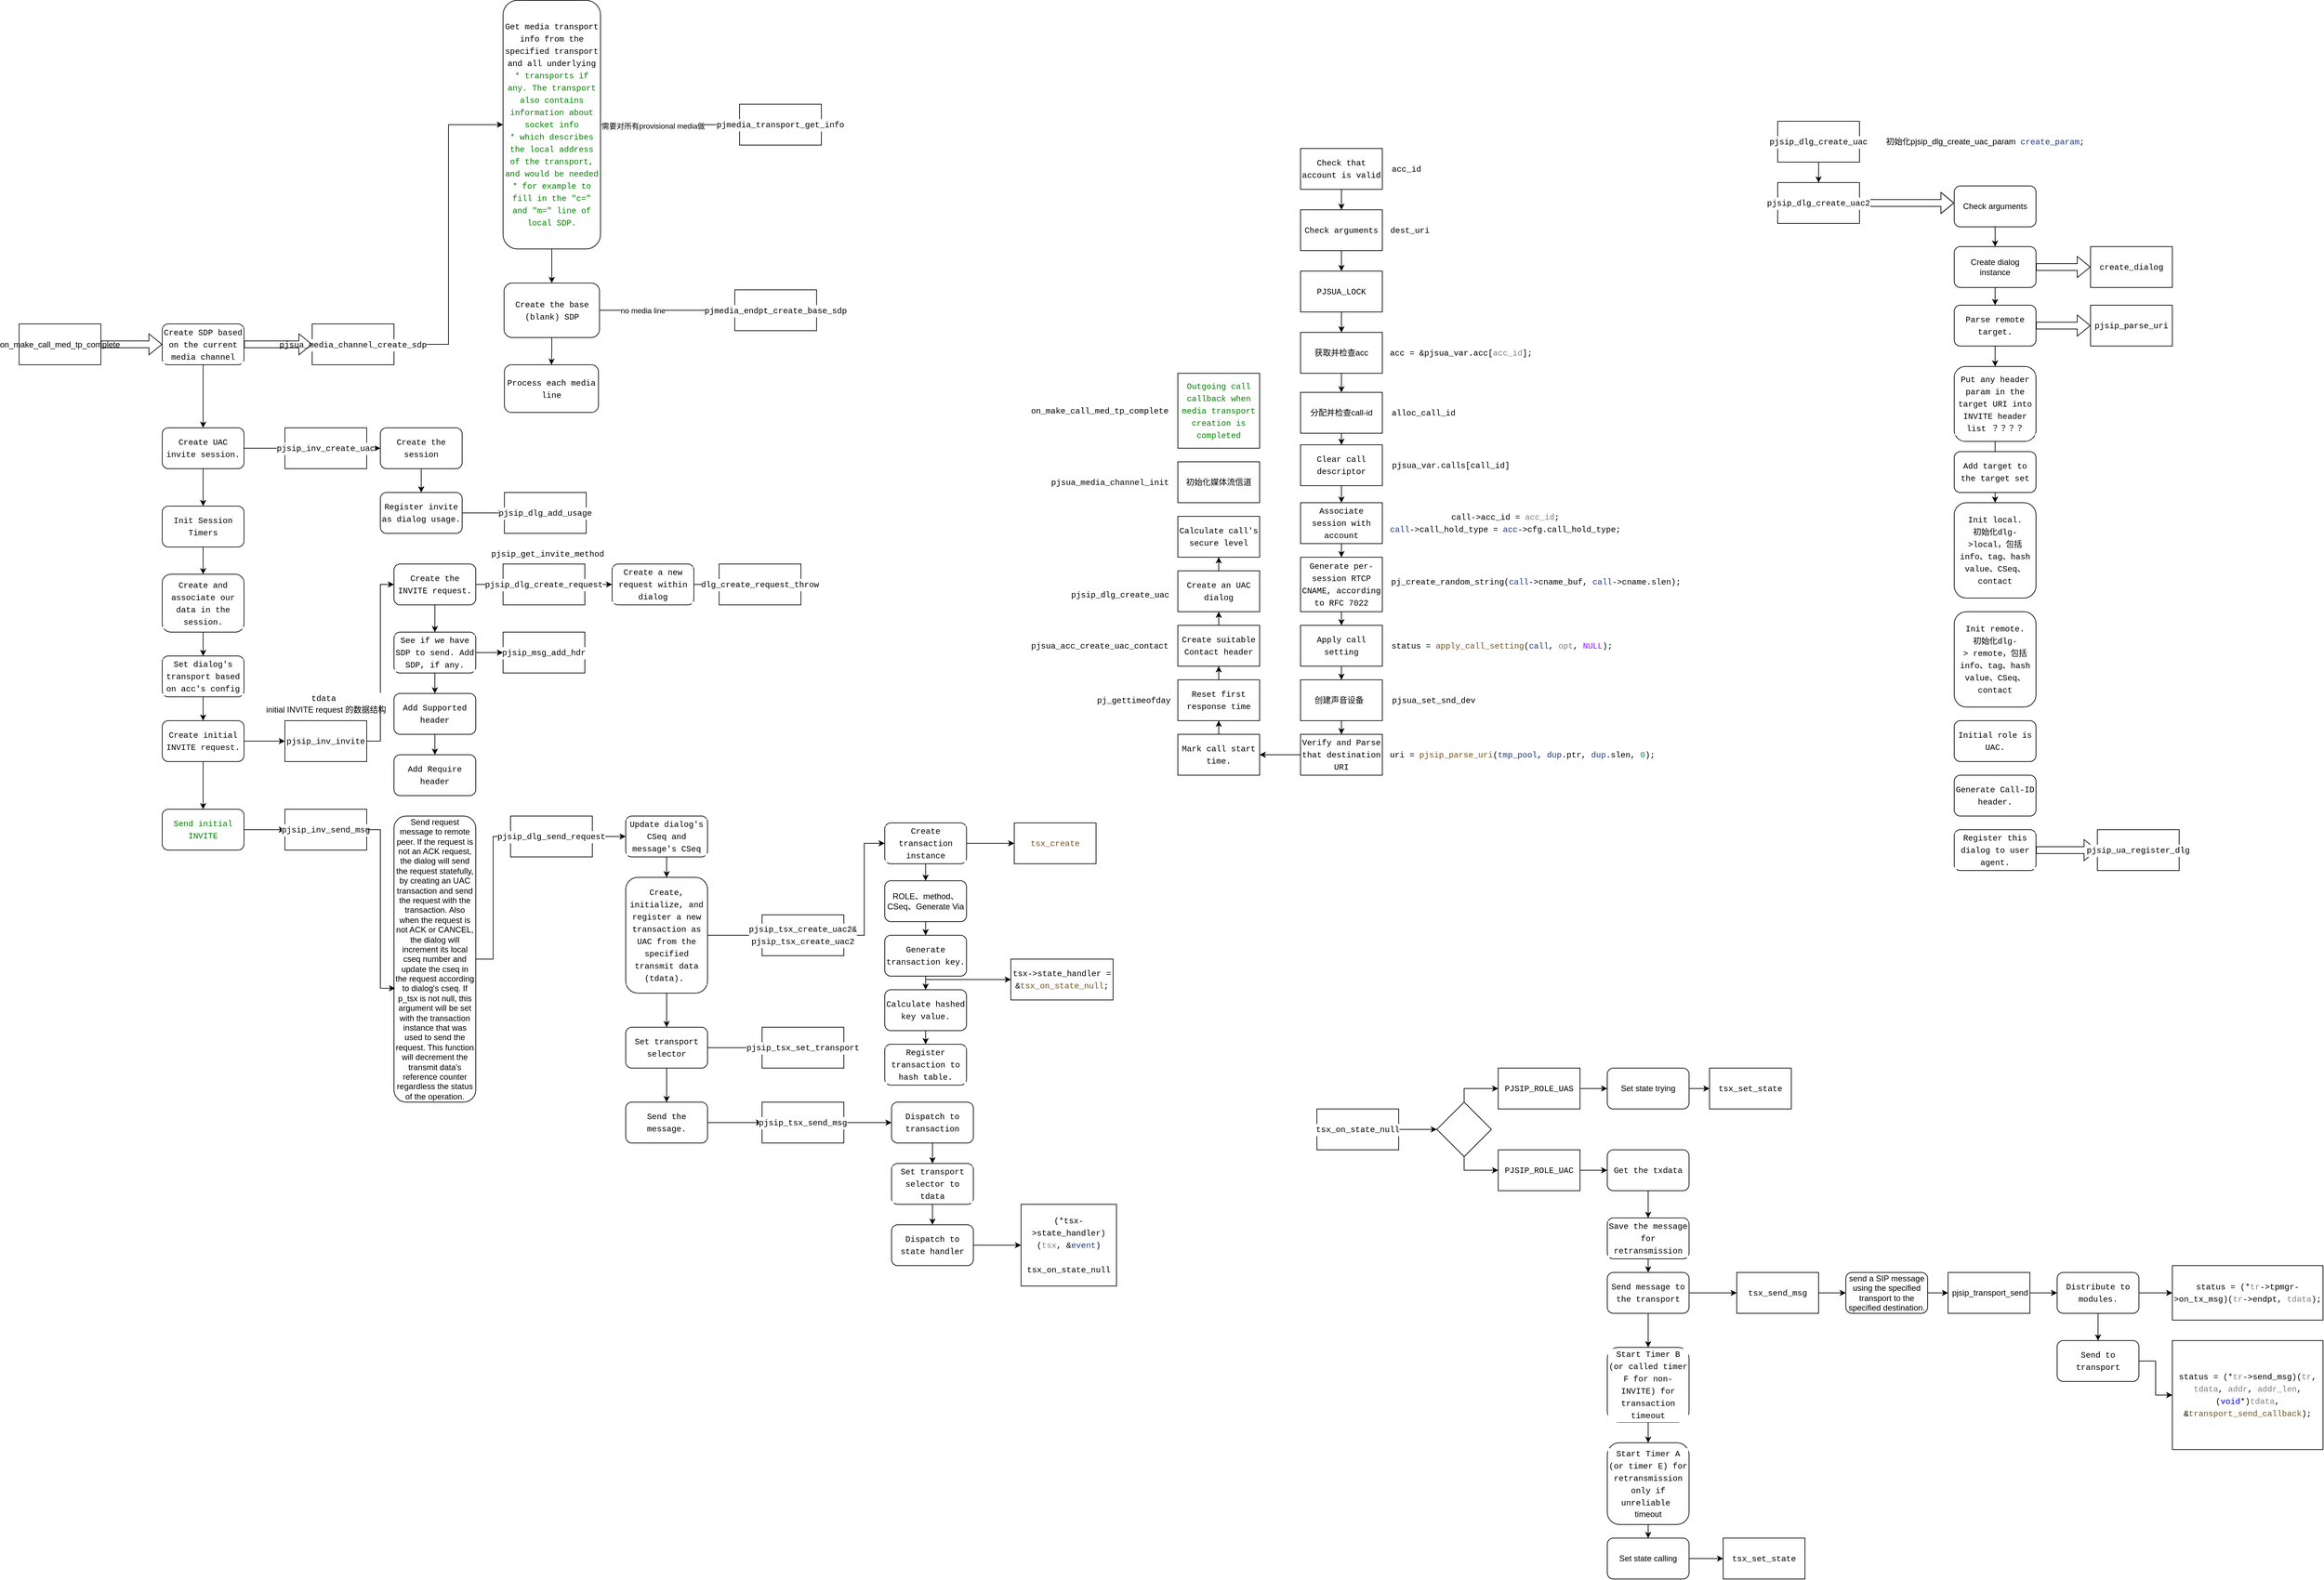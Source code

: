 <mxfile version="23.0.2" type="device">
  <diagram name="第 1 页" id="OTfgh2IuMeboOrYCifwz">
    <mxGraphModel dx="5634" dy="3209" grid="1" gridSize="10" guides="1" tooltips="1" connect="1" arrows="1" fold="1" page="1" pageScale="1" pageWidth="827" pageHeight="1169" math="0" shadow="0">
      <root>
        <mxCell id="0" />
        <mxCell id="1" parent="0" />
        <mxCell id="o_ZeePv5BL5h0-zww4gV-3" style="edgeStyle=orthogonalEdgeStyle;rounded=0;orthogonalLoop=1;jettySize=auto;html=1;exitX=0.5;exitY=1;exitDx=0;exitDy=0;entryX=0.5;entryY=0;entryDx=0;entryDy=0;" edge="1" parent="1" source="o_ZeePv5BL5h0-zww4gV-1" target="o_ZeePv5BL5h0-zww4gV-2">
          <mxGeometry relative="1" as="geometry" />
        </mxCell>
        <mxCell id="o_ZeePv5BL5h0-zww4gV-1" value="&lt;div style=&quot;background-color: rgb(255, 255, 255); font-family: Menlo, Monaco, &amp;quot;Courier New&amp;quot;, monospace; line-height: 18px;&quot;&gt;Check that account is valid&lt;/div&gt;" style="rounded=0;whiteSpace=wrap;html=1;" vertex="1" parent="1">
          <mxGeometry x="330" y="90" width="120" height="60" as="geometry" />
        </mxCell>
        <mxCell id="o_ZeePv5BL5h0-zww4gV-7" value="" style="edgeStyle=orthogonalEdgeStyle;rounded=0;orthogonalLoop=1;jettySize=auto;html=1;" edge="1" parent="1" source="o_ZeePv5BL5h0-zww4gV-2" target="o_ZeePv5BL5h0-zww4gV-6">
          <mxGeometry relative="1" as="geometry" />
        </mxCell>
        <mxCell id="o_ZeePv5BL5h0-zww4gV-2" value="&lt;div style=&quot;background-color: rgb(255, 255, 255); font-family: Menlo, Monaco, &amp;quot;Courier New&amp;quot;, monospace; line-height: 18px;&quot;&gt;Check arguments&lt;/div&gt;" style="rounded=0;whiteSpace=wrap;html=1;" vertex="1" parent="1">
          <mxGeometry x="330" y="180" width="120" height="60" as="geometry" />
        </mxCell>
        <mxCell id="o_ZeePv5BL5h0-zww4gV-4" value="&lt;div style=&quot;background-color: rgb(255, 255, 255); font-family: Menlo, Monaco, &amp;quot;Courier New&amp;quot;, monospace; line-height: 18px;&quot;&gt;acc_id&lt;/div&gt;" style="text;html=1;align=center;verticalAlign=middle;resizable=0;points=[];autosize=1;strokeColor=none;fillColor=none;" vertex="1" parent="1">
          <mxGeometry x="450" y="105" width="70" height="30" as="geometry" />
        </mxCell>
        <mxCell id="o_ZeePv5BL5h0-zww4gV-5" value="&lt;div style=&quot;background-color: rgb(255, 255, 255); font-family: Menlo, Monaco, &amp;quot;Courier New&amp;quot;, monospace; line-height: 18px;&quot;&gt;dest_uri&lt;/div&gt;" style="text;html=1;align=center;verticalAlign=middle;resizable=0;points=[];autosize=1;strokeColor=none;fillColor=none;" vertex="1" parent="1">
          <mxGeometry x="450" y="195" width="80" height="30" as="geometry" />
        </mxCell>
        <mxCell id="o_ZeePv5BL5h0-zww4gV-9" value="" style="edgeStyle=orthogonalEdgeStyle;rounded=0;orthogonalLoop=1;jettySize=auto;html=1;" edge="1" parent="1" source="o_ZeePv5BL5h0-zww4gV-6" target="o_ZeePv5BL5h0-zww4gV-8">
          <mxGeometry relative="1" as="geometry" />
        </mxCell>
        <mxCell id="o_ZeePv5BL5h0-zww4gV-6" value="&lt;div style=&quot;background-color: rgb(255, 255, 255); font-family: Menlo, Monaco, &amp;quot;Courier New&amp;quot;, monospace; line-height: 18px;&quot;&gt;PJSUA_LOCK&lt;/div&gt;" style="whiteSpace=wrap;html=1;rounded=0;" vertex="1" parent="1">
          <mxGeometry x="330" y="270" width="120" height="60" as="geometry" />
        </mxCell>
        <mxCell id="o_ZeePv5BL5h0-zww4gV-13" value="" style="edgeStyle=orthogonalEdgeStyle;rounded=0;orthogonalLoop=1;jettySize=auto;html=1;" edge="1" parent="1" source="o_ZeePv5BL5h0-zww4gV-8" target="o_ZeePv5BL5h0-zww4gV-11">
          <mxGeometry relative="1" as="geometry" />
        </mxCell>
        <mxCell id="o_ZeePv5BL5h0-zww4gV-8" value="获取并检查acc" style="rounded=0;whiteSpace=wrap;html=1;" vertex="1" parent="1">
          <mxGeometry x="330" y="360" width="120" height="60" as="geometry" />
        </mxCell>
        <mxCell id="o_ZeePv5BL5h0-zww4gV-10" value="&lt;div style=&quot;background-color: rgb(255, 255, 255); font-family: Menlo, Monaco, &amp;quot;Courier New&amp;quot;, monospace; line-height: 18px;&quot;&gt;acc = &amp;amp;pjsua_var.acc[&lt;span style=&quot;color: #808080;&quot;&gt;acc_id&lt;/span&gt;];&lt;/div&gt;" style="text;html=1;align=center;verticalAlign=middle;resizable=0;points=[];autosize=1;strokeColor=none;fillColor=none;" vertex="1" parent="1">
          <mxGeometry x="450" y="375" width="230" height="30" as="geometry" />
        </mxCell>
        <mxCell id="o_ZeePv5BL5h0-zww4gV-16" style="edgeStyle=orthogonalEdgeStyle;rounded=0;orthogonalLoop=1;jettySize=auto;html=1;exitX=0.5;exitY=1;exitDx=0;exitDy=0;entryX=0.5;entryY=0;entryDx=0;entryDy=0;" edge="1" parent="1" source="o_ZeePv5BL5h0-zww4gV-11" target="o_ZeePv5BL5h0-zww4gV-14">
          <mxGeometry relative="1" as="geometry" />
        </mxCell>
        <mxCell id="o_ZeePv5BL5h0-zww4gV-11" value="分配并检查call-id" style="rounded=0;whiteSpace=wrap;html=1;" vertex="1" parent="1">
          <mxGeometry x="330" y="448" width="120" height="60" as="geometry" />
        </mxCell>
        <mxCell id="o_ZeePv5BL5h0-zww4gV-12" value="&lt;div style=&quot;background-color: rgb(255, 255, 255); font-family: Menlo, Monaco, &amp;quot;Courier New&amp;quot;, monospace; line-height: 18px;&quot;&gt;alloc_call_id&lt;/div&gt;" style="text;html=1;align=center;verticalAlign=middle;resizable=0;points=[];autosize=1;strokeColor=none;fillColor=none;" vertex="1" parent="1">
          <mxGeometry x="450" y="463" width="120" height="30" as="geometry" />
        </mxCell>
        <mxCell id="o_ZeePv5BL5h0-zww4gV-19" style="edgeStyle=orthogonalEdgeStyle;rounded=0;orthogonalLoop=1;jettySize=auto;html=1;exitX=0.5;exitY=1;exitDx=0;exitDy=0;entryX=0.5;entryY=0;entryDx=0;entryDy=0;" edge="1" parent="1" source="o_ZeePv5BL5h0-zww4gV-14" target="o_ZeePv5BL5h0-zww4gV-17">
          <mxGeometry relative="1" as="geometry" />
        </mxCell>
        <mxCell id="o_ZeePv5BL5h0-zww4gV-14" value="&lt;div style=&quot;background-color: rgb(255, 255, 255); font-family: Menlo, Monaco, &amp;quot;Courier New&amp;quot;, monospace; line-height: 18px;&quot;&gt;Clear call descriptor&lt;/div&gt;" style="rounded=0;whiteSpace=wrap;html=1;" vertex="1" parent="1">
          <mxGeometry x="330" y="525" width="120" height="60" as="geometry" />
        </mxCell>
        <mxCell id="o_ZeePv5BL5h0-zww4gV-15" value="&lt;div style=&quot;background-color: rgb(255, 255, 255); font-family: Menlo, Monaco, &amp;quot;Courier New&amp;quot;, monospace; line-height: 18px;&quot;&gt;pjsua_var.calls[call_id]&lt;br&gt;&lt;/div&gt;" style="text;html=1;align=center;verticalAlign=middle;resizable=0;points=[];autosize=1;strokeColor=none;fillColor=none;" vertex="1" parent="1">
          <mxGeometry x="450" y="540" width="200" height="30" as="geometry" />
        </mxCell>
        <mxCell id="o_ZeePv5BL5h0-zww4gV-21" style="edgeStyle=orthogonalEdgeStyle;rounded=0;orthogonalLoop=1;jettySize=auto;html=1;exitX=0.5;exitY=1;exitDx=0;exitDy=0;entryX=0.5;entryY=0;entryDx=0;entryDy=0;" edge="1" parent="1" source="o_ZeePv5BL5h0-zww4gV-17" target="o_ZeePv5BL5h0-zww4gV-20">
          <mxGeometry relative="1" as="geometry" />
        </mxCell>
        <mxCell id="o_ZeePv5BL5h0-zww4gV-17" value="&lt;div style=&quot;background-color: rgb(255, 255, 255); font-family: Menlo, Monaco, &amp;quot;Courier New&amp;quot;, monospace; line-height: 18px;&quot;&gt;Associate session with account&lt;/div&gt;" style="rounded=0;whiteSpace=wrap;html=1;" vertex="1" parent="1">
          <mxGeometry x="330" y="610" width="120" height="60" as="geometry" />
        </mxCell>
        <mxCell id="o_ZeePv5BL5h0-zww4gV-18" value="&lt;div style=&quot;background-color: rgb(255, 255, 255); font-family: Menlo, Monaco, &amp;quot;Courier New&amp;quot;, monospace; line-height: 18px;&quot;&gt;&lt;div&gt;call-&amp;gt;acc_id = &lt;span style=&quot;color: #808080;&quot;&gt;acc_id&lt;/span&gt;;&lt;/div&gt;&lt;div&gt;    &lt;span style=&quot;color: #1f377f;&quot;&gt;call&lt;/span&gt;-&amp;gt;call_hold_type = &lt;span style=&quot;color: #1f377f;&quot;&gt;acc&lt;/span&gt;-&amp;gt;cfg.call_hold_type;&lt;/div&gt;&lt;/div&gt;" style="text;html=1;align=center;verticalAlign=middle;resizable=0;points=[];autosize=1;strokeColor=none;fillColor=none;" vertex="1" parent="1">
          <mxGeometry x="450" y="615" width="360" height="50" as="geometry" />
        </mxCell>
        <mxCell id="o_ZeePv5BL5h0-zww4gV-25" style="edgeStyle=orthogonalEdgeStyle;rounded=0;orthogonalLoop=1;jettySize=auto;html=1;exitX=0.5;exitY=1;exitDx=0;exitDy=0;entryX=0.5;entryY=0;entryDx=0;entryDy=0;" edge="1" parent="1" source="o_ZeePv5BL5h0-zww4gV-20" target="o_ZeePv5BL5h0-zww4gV-23">
          <mxGeometry relative="1" as="geometry" />
        </mxCell>
        <mxCell id="o_ZeePv5BL5h0-zww4gV-20" value="&lt;div style=&quot;background-color: rgb(255, 255, 255); font-family: Menlo, Monaco, &amp;quot;Courier New&amp;quot;, monospace; line-height: 18px;&quot;&gt;Generate per-session RTCP CNAME, according to RFC 7022&lt;/div&gt;" style="rounded=0;whiteSpace=wrap;html=1;" vertex="1" parent="1">
          <mxGeometry x="330" y="690" width="120" height="80" as="geometry" />
        </mxCell>
        <mxCell id="o_ZeePv5BL5h0-zww4gV-22" value="&lt;div style=&quot;background-color: rgb(255, 255, 255); font-family: Menlo, Monaco, &amp;quot;Courier New&amp;quot;, monospace; line-height: 18px;&quot;&gt;&lt;div&gt;    pj_create_random_string(&lt;span style=&quot;color: #1f377f;&quot;&gt;call&lt;/span&gt;-&amp;gt;cname_buf, &lt;span style=&quot;color: #1f377f;&quot;&gt;call&lt;/span&gt;-&amp;gt;cname.slen);&lt;/div&gt;&lt;br&gt;&lt;/div&gt;" style="text;html=1;align=center;verticalAlign=middle;resizable=0;points=[];autosize=1;strokeColor=none;fillColor=none;" vertex="1" parent="1">
          <mxGeometry x="450" y="710" width="450" height="50" as="geometry" />
        </mxCell>
        <mxCell id="o_ZeePv5BL5h0-zww4gV-28" style="edgeStyle=orthogonalEdgeStyle;rounded=0;orthogonalLoop=1;jettySize=auto;html=1;exitX=0.5;exitY=1;exitDx=0;exitDy=0;entryX=0.5;entryY=0;entryDx=0;entryDy=0;" edge="1" parent="1" source="o_ZeePv5BL5h0-zww4gV-23" target="o_ZeePv5BL5h0-zww4gV-26">
          <mxGeometry relative="1" as="geometry" />
        </mxCell>
        <mxCell id="o_ZeePv5BL5h0-zww4gV-23" value="&lt;div style=&quot;background-color: rgb(255, 255, 255); font-family: Menlo, Monaco, &amp;quot;Courier New&amp;quot;, monospace; line-height: 18px;&quot;&gt;Apply call setting&lt;/div&gt;" style="rounded=0;whiteSpace=wrap;html=1;" vertex="1" parent="1">
          <mxGeometry x="330" y="790" width="120" height="60" as="geometry" />
        </mxCell>
        <mxCell id="o_ZeePv5BL5h0-zww4gV-24" value="&lt;div style=&quot;background-color: rgb(255, 255, 255); font-family: Menlo, Monaco, &amp;quot;Courier New&amp;quot;, monospace; line-height: 18px;&quot;&gt;status = &lt;span style=&quot;color: #74531f;&quot;&gt;apply_call_setting&lt;/span&gt;(&lt;span style=&quot;color: #1f377f;&quot;&gt;call&lt;/span&gt;, &lt;span style=&quot;color: #808080;&quot;&gt;opt&lt;/span&gt;, &lt;span style=&quot;color: #8a1bff;&quot;&gt;NULL&lt;/span&gt;);&lt;/div&gt;" style="text;html=1;align=center;verticalAlign=middle;resizable=0;points=[];autosize=1;strokeColor=none;fillColor=none;" vertex="1" parent="1">
          <mxGeometry x="450" y="805" width="350" height="30" as="geometry" />
        </mxCell>
        <mxCell id="o_ZeePv5BL5h0-zww4gV-33" value="" style="edgeStyle=orthogonalEdgeStyle;rounded=0;orthogonalLoop=1;jettySize=auto;html=1;" edge="1" parent="1" source="o_ZeePv5BL5h0-zww4gV-26" target="o_ZeePv5BL5h0-zww4gV-29">
          <mxGeometry relative="1" as="geometry" />
        </mxCell>
        <mxCell id="o_ZeePv5BL5h0-zww4gV-26" value="创建声音设备&amp;nbsp;&amp;nbsp;" style="rounded=0;whiteSpace=wrap;html=1;" vertex="1" parent="1">
          <mxGeometry x="330" y="870" width="120" height="60" as="geometry" />
        </mxCell>
        <mxCell id="o_ZeePv5BL5h0-zww4gV-27" value="&lt;div style=&quot;background-color: rgb(255, 255, 255); font-family: Menlo, Monaco, &amp;quot;Courier New&amp;quot;, monospace; line-height: 18px;&quot;&gt;pjsua_set_snd_dev&lt;/div&gt;" style="text;html=1;align=center;verticalAlign=middle;resizable=0;points=[];autosize=1;strokeColor=none;fillColor=none;" vertex="1" parent="1">
          <mxGeometry x="450" y="885" width="150" height="30" as="geometry" />
        </mxCell>
        <mxCell id="o_ZeePv5BL5h0-zww4gV-32" value="" style="edgeStyle=orthogonalEdgeStyle;rounded=0;orthogonalLoop=1;jettySize=auto;html=1;" edge="1" parent="1" source="o_ZeePv5BL5h0-zww4gV-29" target="o_ZeePv5BL5h0-zww4gV-31">
          <mxGeometry relative="1" as="geometry" />
        </mxCell>
        <mxCell id="o_ZeePv5BL5h0-zww4gV-29" value="&lt;div style=&quot;background-color: rgb(255, 255, 255); font-family: Menlo, Monaco, &amp;quot;Courier New&amp;quot;, monospace; line-height: 18px;&quot;&gt;Verify and Parse that destination URI &lt;/div&gt;" style="rounded=0;whiteSpace=wrap;html=1;" vertex="1" parent="1">
          <mxGeometry x="330" y="950" width="120" height="60" as="geometry" />
        </mxCell>
        <mxCell id="o_ZeePv5BL5h0-zww4gV-30" value="&lt;div style=&quot;background-color: rgb(255, 255, 255); font-family: Menlo, Monaco, &amp;quot;Courier New&amp;quot;, monospace; line-height: 18px;&quot;&gt;uri = &lt;span style=&quot;color: #74531f;&quot;&gt;pjsip_parse_uri&lt;/span&gt;(&lt;span style=&quot;color: #1f377f;&quot;&gt;tmp_pool&lt;/span&gt;, &lt;span style=&quot;color: #1f377f;&quot;&gt;dup&lt;/span&gt;.ptr, &lt;span style=&quot;color: #1f377f;&quot;&gt;dup&lt;/span&gt;.slen, &lt;span style=&quot;color: #098658;&quot;&gt;0&lt;/span&gt;);&lt;/div&gt;" style="text;html=1;align=center;verticalAlign=middle;resizable=0;points=[];autosize=1;strokeColor=none;fillColor=none;" vertex="1" parent="1">
          <mxGeometry x="450" y="965" width="410" height="30" as="geometry" />
        </mxCell>
        <mxCell id="o_ZeePv5BL5h0-zww4gV-39" style="edgeStyle=orthogonalEdgeStyle;rounded=0;orthogonalLoop=1;jettySize=auto;html=1;exitX=0.5;exitY=0;exitDx=0;exitDy=0;entryX=0.5;entryY=1;entryDx=0;entryDy=0;" edge="1" parent="1" source="o_ZeePv5BL5h0-zww4gV-31" target="o_ZeePv5BL5h0-zww4gV-34">
          <mxGeometry relative="1" as="geometry" />
        </mxCell>
        <mxCell id="o_ZeePv5BL5h0-zww4gV-31" value="&lt;div style=&quot;background-color: rgb(255, 255, 255); font-family: Menlo, Monaco, &amp;quot;Courier New&amp;quot;, monospace; line-height: 18px;&quot;&gt;Mark call start time.&lt;/div&gt;" style="rounded=0;whiteSpace=wrap;html=1;" vertex="1" parent="1">
          <mxGeometry x="150" y="950" width="120" height="60" as="geometry" />
        </mxCell>
        <mxCell id="o_ZeePv5BL5h0-zww4gV-40" style="edgeStyle=orthogonalEdgeStyle;rounded=0;orthogonalLoop=1;jettySize=auto;html=1;exitX=0.5;exitY=0;exitDx=0;exitDy=0;entryX=0.5;entryY=1;entryDx=0;entryDy=0;" edge="1" parent="1" source="o_ZeePv5BL5h0-zww4gV-34" target="o_ZeePv5BL5h0-zww4gV-36">
          <mxGeometry relative="1" as="geometry" />
        </mxCell>
        <mxCell id="o_ZeePv5BL5h0-zww4gV-34" value="&lt;div style=&quot;background-color: rgb(255, 255, 255); font-family: Menlo, Monaco, &amp;quot;Courier New&amp;quot;, monospace; line-height: 18px;&quot;&gt;Reset first response time&lt;/div&gt;" style="rounded=0;whiteSpace=wrap;html=1;" vertex="1" parent="1">
          <mxGeometry x="150" y="870" width="120" height="60" as="geometry" />
        </mxCell>
        <mxCell id="o_ZeePv5BL5h0-zww4gV-35" value="&lt;div style=&quot;background-color: rgb(255, 255, 255); font-family: Menlo, Monaco, &amp;quot;Courier New&amp;quot;, monospace; line-height: 18px;&quot;&gt;pj_gettimeofday&lt;/div&gt;" style="text;html=1;align=center;verticalAlign=middle;resizable=0;points=[];autosize=1;strokeColor=none;fillColor=none;" vertex="1" parent="1">
          <mxGeometry x="20" y="885" width="130" height="30" as="geometry" />
        </mxCell>
        <mxCell id="o_ZeePv5BL5h0-zww4gV-41" style="edgeStyle=orthogonalEdgeStyle;rounded=0;orthogonalLoop=1;jettySize=auto;html=1;exitX=0.5;exitY=0;exitDx=0;exitDy=0;entryX=0.5;entryY=1;entryDx=0;entryDy=0;" edge="1" parent="1" source="o_ZeePv5BL5h0-zww4gV-36" target="o_ZeePv5BL5h0-zww4gV-38">
          <mxGeometry relative="1" as="geometry" />
        </mxCell>
        <mxCell id="o_ZeePv5BL5h0-zww4gV-36" value="&lt;div style=&quot;background-color: rgb(255, 255, 255); font-family: Menlo, Monaco, &amp;quot;Courier New&amp;quot;, monospace; line-height: 18px;&quot;&gt;Create suitable Contact header&lt;/div&gt;" style="rounded=0;whiteSpace=wrap;html=1;" vertex="1" parent="1">
          <mxGeometry x="150" y="790" width="120" height="60" as="geometry" />
        </mxCell>
        <mxCell id="o_ZeePv5BL5h0-zww4gV-37" value="&lt;div style=&quot;background-color: rgb(255, 255, 255); font-family: Menlo, Monaco, &amp;quot;Courier New&amp;quot;, monospace; line-height: 18px;&quot;&gt;pjsua_acc_create_uac_contact&lt;/div&gt;" style="text;html=1;align=center;verticalAlign=middle;resizable=0;points=[];autosize=1;strokeColor=none;fillColor=none;" vertex="1" parent="1">
          <mxGeometry x="-80" y="805" width="230" height="30" as="geometry" />
        </mxCell>
        <mxCell id="o_ZeePv5BL5h0-zww4gV-87" value="" style="edgeStyle=orthogonalEdgeStyle;rounded=0;orthogonalLoop=1;jettySize=auto;html=1;" edge="1" parent="1" source="o_ZeePv5BL5h0-zww4gV-38" target="o_ZeePv5BL5h0-zww4gV-86">
          <mxGeometry relative="1" as="geometry" />
        </mxCell>
        <mxCell id="o_ZeePv5BL5h0-zww4gV-38" value="&lt;div style=&quot;background-color: rgb(255, 255, 255); font-family: Menlo, Monaco, &amp;quot;Courier New&amp;quot;, monospace; line-height: 18px;&quot;&gt;Create an UAC dialog&lt;/div&gt;" style="rounded=0;whiteSpace=wrap;html=1;" vertex="1" parent="1">
          <mxGeometry x="150" y="710" width="120" height="60" as="geometry" />
        </mxCell>
        <mxCell id="o_ZeePv5BL5h0-zww4gV-42" value="&lt;div style=&quot;background-color: rgb(255, 255, 255); font-family: Menlo, Monaco, &amp;quot;Courier New&amp;quot;, monospace; line-height: 18px;&quot;&gt;pjsip_dlg_create_uac&lt;/div&gt;" style="text;html=1;align=center;verticalAlign=middle;resizable=0;points=[];autosize=1;strokeColor=none;fillColor=none;" vertex="1" parent="1">
          <mxGeometry x="-20" y="730" width="170" height="30" as="geometry" />
        </mxCell>
        <mxCell id="o_ZeePv5BL5h0-zww4gV-55" value="" style="edgeStyle=orthogonalEdgeStyle;rounded=0;orthogonalLoop=1;jettySize=auto;html=1;" edge="1" parent="1" source="o_ZeePv5BL5h0-zww4gV-47" target="o_ZeePv5BL5h0-zww4gV-53">
          <mxGeometry relative="1" as="geometry" />
        </mxCell>
        <mxCell id="o_ZeePv5BL5h0-zww4gV-47" value="&lt;div style=&quot;background-color: rgb(255, 255, 255); font-family: Menlo, Monaco, &amp;quot;Courier New&amp;quot;, monospace; line-height: 18px;&quot;&gt;pjsip_dlg_create_uac&lt;/div&gt;" style="whiteSpace=wrap;html=1;" vertex="1" parent="1">
          <mxGeometry x="1030" y="50" width="120" height="60" as="geometry" />
        </mxCell>
        <mxCell id="o_ZeePv5BL5h0-zww4gV-57" style="edgeStyle=entityRelationEdgeStyle;rounded=0;orthogonalLoop=1;jettySize=auto;html=1;exitX=1;exitY=0.5;exitDx=0;exitDy=0;shape=flexArrow;" edge="1" parent="1" source="o_ZeePv5BL5h0-zww4gV-53">
          <mxGeometry relative="1" as="geometry">
            <mxPoint x="1289" y="170" as="targetPoint" />
          </mxGeometry>
        </mxCell>
        <mxCell id="o_ZeePv5BL5h0-zww4gV-53" value="&lt;div style=&quot;background-color: rgb(255, 255, 255); font-family: Menlo, Monaco, &amp;quot;Courier New&amp;quot;, monospace; line-height: 18px;&quot;&gt;pjsip_dlg_create_uac2&lt;/div&gt;" style="whiteSpace=wrap;html=1;" vertex="1" parent="1">
          <mxGeometry x="1030" y="140" width="120" height="60" as="geometry" />
        </mxCell>
        <mxCell id="o_ZeePv5BL5h0-zww4gV-54" value="初始化pjsip_dlg_create_uac_param&lt;span style=&quot;background-color: rgb(255, 255, 255); font-family: Menlo, Monaco, &amp;quot;Courier New&amp;quot;, monospace;&quot;&gt; &lt;/span&gt;&lt;span style=&quot;font-family: Menlo, Monaco, &amp;quot;Courier New&amp;quot;, monospace; color: rgb(31, 55, 127);&quot;&gt;create_param&lt;/span&gt;&lt;span style=&quot;background-color: rgb(255, 255, 255); font-family: Menlo, Monaco, &amp;quot;Courier New&amp;quot;, monospace;&quot;&gt;;&lt;/span&gt;" style="text;html=1;align=center;verticalAlign=middle;resizable=0;points=[];autosize=1;strokeColor=none;fillColor=none;" vertex="1" parent="1">
          <mxGeometry x="1179" y="65" width="310" height="30" as="geometry" />
        </mxCell>
        <mxCell id="o_ZeePv5BL5h0-zww4gV-66" style="edgeStyle=orthogonalEdgeStyle;rounded=0;orthogonalLoop=1;jettySize=auto;html=1;exitX=0.5;exitY=1;exitDx=0;exitDy=0;" edge="1" parent="1" source="o_ZeePv5BL5h0-zww4gV-63" target="o_ZeePv5BL5h0-zww4gV-64">
          <mxGeometry relative="1" as="geometry" />
        </mxCell>
        <mxCell id="o_ZeePv5BL5h0-zww4gV-63" value="Check arguments" style="rounded=1;whiteSpace=wrap;html=1;" vertex="1" parent="1">
          <mxGeometry x="1289" y="145" width="120" height="60" as="geometry" />
        </mxCell>
        <mxCell id="o_ZeePv5BL5h0-zww4gV-68" value="" style="edgeStyle=orthogonalEdgeStyle;rounded=0;orthogonalLoop=1;jettySize=auto;html=1;shape=flexArrow;" edge="1" parent="1" source="o_ZeePv5BL5h0-zww4gV-64" target="o_ZeePv5BL5h0-zww4gV-67">
          <mxGeometry relative="1" as="geometry" />
        </mxCell>
        <mxCell id="o_ZeePv5BL5h0-zww4gV-71" value="" style="edgeStyle=orthogonalEdgeStyle;rounded=0;orthogonalLoop=1;jettySize=auto;html=1;" edge="1" parent="1" source="o_ZeePv5BL5h0-zww4gV-64" target="o_ZeePv5BL5h0-zww4gV-70">
          <mxGeometry relative="1" as="geometry" />
        </mxCell>
        <mxCell id="o_ZeePv5BL5h0-zww4gV-64" value="Create dialog instance" style="rounded=1;whiteSpace=wrap;html=1;" vertex="1" parent="1">
          <mxGeometry x="1289" y="234" width="120" height="60" as="geometry" />
        </mxCell>
        <mxCell id="o_ZeePv5BL5h0-zww4gV-67" value="&lt;div style=&quot;background-color: rgb(255, 255, 255); font-family: Menlo, Monaco, &amp;quot;Courier New&amp;quot;, monospace; line-height: 18px;&quot;&gt;create_dialog&lt;/div&gt;" style="whiteSpace=wrap;html=1;" vertex="1" parent="1">
          <mxGeometry x="1489" y="234" width="120" height="60" as="geometry" />
        </mxCell>
        <mxCell id="o_ZeePv5BL5h0-zww4gV-73" value="" style="edgeStyle=orthogonalEdgeStyle;rounded=0;orthogonalLoop=1;jettySize=auto;html=1;shape=flexArrow;" edge="1" parent="1" source="o_ZeePv5BL5h0-zww4gV-70" target="o_ZeePv5BL5h0-zww4gV-72">
          <mxGeometry relative="1" as="geometry" />
        </mxCell>
        <mxCell id="o_ZeePv5BL5h0-zww4gV-75" value="" style="edgeStyle=orthogonalEdgeStyle;rounded=0;orthogonalLoop=1;jettySize=auto;html=1;" edge="1" parent="1" source="o_ZeePv5BL5h0-zww4gV-70" target="o_ZeePv5BL5h0-zww4gV-74">
          <mxGeometry relative="1" as="geometry" />
        </mxCell>
        <mxCell id="o_ZeePv5BL5h0-zww4gV-70" value="&lt;div style=&quot;background-color: rgb(255, 255, 255); font-family: Menlo, Monaco, &amp;quot;Courier New&amp;quot;, monospace; line-height: 18px;&quot;&gt;Parse remote target.&lt;/div&gt;" style="rounded=1;whiteSpace=wrap;html=1;" vertex="1" parent="1">
          <mxGeometry x="1289" y="320" width="120" height="60" as="geometry" />
        </mxCell>
        <mxCell id="o_ZeePv5BL5h0-zww4gV-72" value="&lt;div style=&quot;background-color: rgb(255, 255, 255); font-family: Menlo, Monaco, &amp;quot;Courier New&amp;quot;, monospace; line-height: 18px;&quot;&gt;pjsip_parse_uri&lt;/div&gt;" style="whiteSpace=wrap;html=1;" vertex="1" parent="1">
          <mxGeometry x="1489" y="320" width="120" height="60" as="geometry" />
        </mxCell>
        <mxCell id="o_ZeePv5BL5h0-zww4gV-79" value="" style="edgeStyle=orthogonalEdgeStyle;rounded=0;orthogonalLoop=1;jettySize=auto;html=1;" edge="1" parent="1" source="o_ZeePv5BL5h0-zww4gV-74" target="o_ZeePv5BL5h0-zww4gV-77">
          <mxGeometry relative="1" as="geometry" />
        </mxCell>
        <mxCell id="o_ZeePv5BL5h0-zww4gV-74" value="&lt;div style=&quot;background-color: rgb(255, 255, 255); font-family: Menlo, Monaco, &amp;quot;Courier New&amp;quot;, monospace; line-height: 18px;&quot;&gt;Put any header param in the target URI into INVITE header list ？？？？&lt;/div&gt;" style="rounded=1;whiteSpace=wrap;html=1;" vertex="1" parent="1">
          <mxGeometry x="1289" y="410" width="120" height="110" as="geometry" />
        </mxCell>
        <mxCell id="o_ZeePv5BL5h0-zww4gV-76" value="&lt;div style=&quot;background-color: rgb(255, 255, 255); font-family: Menlo, Monaco, &amp;quot;Courier New&amp;quot;, monospace; line-height: 18px;&quot;&gt;Add target to the target set&lt;/div&gt;" style="rounded=1;whiteSpace=wrap;html=1;" vertex="1" parent="1">
          <mxGeometry x="1289" y="535" width="120" height="60" as="geometry" />
        </mxCell>
        <mxCell id="o_ZeePv5BL5h0-zww4gV-77" value="&lt;div style=&quot;background-color: rgb(255, 255, 255); font-family: Menlo, Monaco, &amp;quot;Courier New&amp;quot;, monospace; line-height: 18px;&quot;&gt;Init local.&lt;/div&gt;&lt;div style=&quot;background-color: rgb(255, 255, 255); font-family: Menlo, Monaco, &amp;quot;Courier New&amp;quot;, monospace; line-height: 18px;&quot;&gt;初始化dlg&lt;span style=&quot;&quot;&gt;-&amp;gt;&lt;/span&gt;&lt;span style=&quot;&quot;&gt;local，包括info、&lt;/span&gt;tag、hash value、CSeq、contact&lt;/div&gt;" style="rounded=1;whiteSpace=wrap;html=1;" vertex="1" parent="1">
          <mxGeometry x="1289" y="610" width="120" height="140" as="geometry" />
        </mxCell>
        <mxCell id="o_ZeePv5BL5h0-zww4gV-78" value="&lt;div style=&quot;background-color: rgb(255, 255, 255); font-family: Menlo, Monaco, &amp;quot;Courier New&amp;quot;, monospace; line-height: 18px;&quot;&gt;Init remote.&lt;/div&gt;&lt;div style=&quot;background-color: rgb(255, 255, 255); font-family: Menlo, Monaco, &amp;quot;Courier New&amp;quot;, monospace; line-height: 18px;&quot;&gt;初始化dlg&lt;span style=&quot;&quot;&gt;-&amp;gt;&lt;/span&gt;&amp;nbsp;remote&lt;span style=&quot;&quot;&gt;，包括info、&lt;/span&gt;tag、hash value、CSeq、contact&lt;/div&gt;" style="rounded=1;whiteSpace=wrap;html=1;" vertex="1" parent="1">
          <mxGeometry x="1289" y="770" width="120" height="140" as="geometry" />
        </mxCell>
        <mxCell id="o_ZeePv5BL5h0-zww4gV-80" value="&lt;div style=&quot;background-color: rgb(255, 255, 255); font-family: Menlo, Monaco, &amp;quot;Courier New&amp;quot;, monospace; line-height: 18px;&quot;&gt;Initial role is UAC.&lt;/div&gt;" style="rounded=1;whiteSpace=wrap;html=1;" vertex="1" parent="1">
          <mxGeometry x="1289" y="930" width="120" height="60" as="geometry" />
        </mxCell>
        <mxCell id="o_ZeePv5BL5h0-zww4gV-81" value="&lt;div style=&quot;background-color: rgb(255, 255, 255); font-family: Menlo, Monaco, &amp;quot;Courier New&amp;quot;, monospace; line-height: 18px;&quot;&gt;Generate Call-ID header.&lt;/div&gt;" style="rounded=1;whiteSpace=wrap;html=1;" vertex="1" parent="1">
          <mxGeometry x="1289" y="1010" width="120" height="60" as="geometry" />
        </mxCell>
        <mxCell id="o_ZeePv5BL5h0-zww4gV-84" value="" style="edgeStyle=orthogonalEdgeStyle;rounded=0;orthogonalLoop=1;jettySize=auto;html=1;shape=flexArrow;" edge="1" parent="1" source="o_ZeePv5BL5h0-zww4gV-82" target="o_ZeePv5BL5h0-zww4gV-83">
          <mxGeometry relative="1" as="geometry" />
        </mxCell>
        <mxCell id="o_ZeePv5BL5h0-zww4gV-82" value="&lt;div style=&quot;background-color: rgb(255, 255, 255); font-family: Menlo, Monaco, &amp;quot;Courier New&amp;quot;, monospace; line-height: 18px;&quot;&gt;Register this dialog to user agent.&lt;/div&gt;" style="rounded=1;whiteSpace=wrap;html=1;" vertex="1" parent="1">
          <mxGeometry x="1289" y="1090" width="120" height="60" as="geometry" />
        </mxCell>
        <mxCell id="o_ZeePv5BL5h0-zww4gV-83" value="&lt;div style=&quot;background-color: rgb(255, 255, 255); font-family: Menlo, Monaco, &amp;quot;Courier New&amp;quot;, monospace; line-height: 18px;&quot;&gt;pjsip_ua_register_dlg&lt;/div&gt;" style="rounded=0;whiteSpace=wrap;html=1;" vertex="1" parent="1">
          <mxGeometry x="1499" y="1090" width="120" height="60" as="geometry" />
        </mxCell>
        <mxCell id="o_ZeePv5BL5h0-zww4gV-86" value="&lt;div style=&quot;background-color: rgb(255, 255, 255); font-family: Menlo, Monaco, &amp;quot;Courier New&amp;quot;, monospace; line-height: 18px;&quot;&gt;Calculate call&#39;s secure level&lt;/div&gt;" style="whiteSpace=wrap;html=1;" vertex="1" parent="1">
          <mxGeometry x="150" y="630" width="120" height="60" as="geometry" />
        </mxCell>
        <mxCell id="o_ZeePv5BL5h0-zww4gV-88" value="初始化媒体流信道" style="whiteSpace=wrap;html=1;" vertex="1" parent="1">
          <mxGeometry x="150" y="550" width="120" height="60" as="geometry" />
        </mxCell>
        <mxCell id="o_ZeePv5BL5h0-zww4gV-89" value="&lt;div style=&quot;background-color: rgb(255, 255, 255); font-family: Menlo, Monaco, &amp;quot;Courier New&amp;quot;, monospace; line-height: 18px;&quot;&gt;pjsua_media_channel_init&lt;/div&gt;" style="text;html=1;align=center;verticalAlign=middle;resizable=0;points=[];autosize=1;strokeColor=none;fillColor=none;" vertex="1" parent="1">
          <mxGeometry x="-50" y="565" width="200" height="30" as="geometry" />
        </mxCell>
        <mxCell id="o_ZeePv5BL5h0-zww4gV-90" value="&lt;meta charset=&quot;utf-8&quot;&gt;&lt;div style=&quot;color: rgb(0, 0, 0); background-color: rgb(255, 255, 255); font-family: Menlo, Monaco, &amp;quot;Courier New&amp;quot;, monospace; font-weight: normal; font-size: 12px; line-height: 18px;&quot;&gt;&lt;div&gt;&lt;span style=&quot;color: #008000;&quot;&gt;Outgoing call callback when media transport creation is completed&lt;/span&gt;&lt;/div&gt;&lt;/div&gt;" style="whiteSpace=wrap;html=1;" vertex="1" parent="1">
          <mxGeometry x="150" y="420" width="120" height="110" as="geometry" />
        </mxCell>
        <mxCell id="o_ZeePv5BL5h0-zww4gV-91" value="&lt;div style=&quot;background-color: rgb(255, 255, 255); font-family: Menlo, Monaco, &amp;quot;Courier New&amp;quot;, monospace; line-height: 18px;&quot;&gt;on_make_call_med_tp_complete&lt;/div&gt;" style="text;html=1;align=center;verticalAlign=middle;resizable=0;points=[];autosize=1;strokeColor=none;fillColor=none;" vertex="1" parent="1">
          <mxGeometry x="-80" y="460" width="230" height="30" as="geometry" />
        </mxCell>
        <mxCell id="o_ZeePv5BL5h0-zww4gV-101" style="edgeStyle=orthogonalEdgeStyle;rounded=0;orthogonalLoop=1;jettySize=auto;html=1;exitX=1;exitY=0.5;exitDx=0;exitDy=0;entryX=0;entryY=0.5;entryDx=0;entryDy=0;shape=flexArrow;" edge="1" parent="1" source="o_ZeePv5BL5h0-zww4gV-93" target="o_ZeePv5BL5h0-zww4gV-99">
          <mxGeometry relative="1" as="geometry" />
        </mxCell>
        <mxCell id="o_ZeePv5BL5h0-zww4gV-93" value="on_make_call_med_tp_complete" style="whiteSpace=wrap;html=1;" vertex="1" parent="1">
          <mxGeometry x="-1550" y="347.5" width="120" height="60" as="geometry" />
        </mxCell>
        <mxCell id="o_ZeePv5BL5h0-zww4gV-159" style="edgeStyle=orthogonalEdgeStyle;rounded=0;orthogonalLoop=1;jettySize=auto;html=1;exitX=1;exitY=0.5;exitDx=0;exitDy=0;entryX=0;entryY=0.5;entryDx=0;entryDy=0;" edge="1" parent="1" source="o_ZeePv5BL5h0-zww4gV-95" target="o_ZeePv5BL5h0-zww4gV-103">
          <mxGeometry relative="1" as="geometry" />
        </mxCell>
        <mxCell id="o_ZeePv5BL5h0-zww4gV-95" value="&lt;div style=&quot;background-color: rgb(255, 255, 255); font-family: Menlo, Monaco, &amp;quot;Courier New&amp;quot;, monospace; line-height: 18px;&quot;&gt;pjsua_media_channel_create_sdp&lt;/div&gt;" style="whiteSpace=wrap;html=1;" vertex="1" parent="1">
          <mxGeometry x="-1120" y="347.5" width="120" height="60" as="geometry" />
        </mxCell>
        <mxCell id="o_ZeePv5BL5h0-zww4gV-100" style="edgeStyle=orthogonalEdgeStyle;rounded=0;orthogonalLoop=1;jettySize=auto;html=1;exitX=1;exitY=0.5;exitDx=0;exitDy=0;entryX=0;entryY=0.5;entryDx=0;entryDy=0;shape=flexArrow;" edge="1" parent="1" source="o_ZeePv5BL5h0-zww4gV-99" target="o_ZeePv5BL5h0-zww4gV-95">
          <mxGeometry relative="1" as="geometry" />
        </mxCell>
        <mxCell id="o_ZeePv5BL5h0-zww4gV-123" style="edgeStyle=orthogonalEdgeStyle;rounded=0;orthogonalLoop=1;jettySize=auto;html=1;exitX=0.5;exitY=1;exitDx=0;exitDy=0;entryX=0.5;entryY=0;entryDx=0;entryDy=0;" edge="1" parent="1" source="o_ZeePv5BL5h0-zww4gV-99" target="o_ZeePv5BL5h0-zww4gV-121">
          <mxGeometry relative="1" as="geometry" />
        </mxCell>
        <mxCell id="o_ZeePv5BL5h0-zww4gV-99" value="&lt;div style=&quot;background-color: rgb(255, 255, 255); font-family: Menlo, Monaco, &amp;quot;Courier New&amp;quot;, monospace; line-height: 18px;&quot;&gt;Create SDP based on the current media channel&lt;/div&gt;" style="rounded=1;whiteSpace=wrap;html=1;" vertex="1" parent="1">
          <mxGeometry x="-1340" y="347.5" width="120" height="60" as="geometry" />
        </mxCell>
        <mxCell id="o_ZeePv5BL5h0-zww4gV-111" style="edgeStyle=orthogonalEdgeStyle;rounded=0;orthogonalLoop=1;jettySize=auto;html=1;exitX=0.5;exitY=1;exitDx=0;exitDy=0;" edge="1" parent="1" source="o_ZeePv5BL5h0-zww4gV-103" target="o_ZeePv5BL5h0-zww4gV-110">
          <mxGeometry relative="1" as="geometry" />
        </mxCell>
        <mxCell id="o_ZeePv5BL5h0-zww4gV-116" style="edgeStyle=orthogonalEdgeStyle;rounded=0;orthogonalLoop=1;jettySize=auto;html=1;exitX=1;exitY=0.5;exitDx=0;exitDy=0;entryX=0;entryY=0.5;entryDx=0;entryDy=0;" edge="1" parent="1" source="o_ZeePv5BL5h0-zww4gV-103" target="o_ZeePv5BL5h0-zww4gV-107">
          <mxGeometry relative="1" as="geometry" />
        </mxCell>
        <mxCell id="o_ZeePv5BL5h0-zww4gV-118" value="需要对所有provisional media做" style="edgeLabel;html=1;align=center;verticalAlign=middle;resizable=0;points=[];" vertex="1" connectable="0" parent="o_ZeePv5BL5h0-zww4gV-116">
          <mxGeometry x="-0.247" y="-2" relative="1" as="geometry">
            <mxPoint as="offset" />
          </mxGeometry>
        </mxCell>
        <mxCell id="o_ZeePv5BL5h0-zww4gV-103" value="&lt;div style=&quot;background-color: rgb(255, 255, 255); font-family: Menlo, Monaco, &amp;quot;Courier New&amp;quot;, monospace; line-height: 18px;&quot;&gt;&lt;div&gt;Get media transport info from the specified transport and all underlying &lt;/div&gt;&lt;div&gt;&lt;span style=&quot;color: #008000;&quot;&gt; * transports if any. The transport also contains information about socket info&lt;/span&gt;&lt;/div&gt;&lt;div&gt;&lt;span style=&quot;color: #008000;&quot;&gt; * which describes the local address of the transport, and would be needed&lt;/span&gt;&lt;/div&gt;&lt;div&gt;&lt;span style=&quot;color: #008000;&quot;&gt; * for example to fill in the &quot;c=&quot; and &quot;m=&quot; line of local SDP.&lt;/span&gt;&lt;/div&gt;&lt;/div&gt;" style="rounded=1;whiteSpace=wrap;html=1;" vertex="1" parent="1">
          <mxGeometry x="-840" y="-127.5" width="143" height="365" as="geometry" />
        </mxCell>
        <mxCell id="o_ZeePv5BL5h0-zww4gV-107" value="&lt;div style=&quot;background-color: rgb(255, 255, 255); font-family: Menlo, Monaco, &amp;quot;Courier New&amp;quot;, monospace; line-height: 18px;&quot;&gt;pjmedia_transport_get_info&lt;/div&gt;" style="whiteSpace=wrap;html=1;" vertex="1" parent="1">
          <mxGeometry x="-493" y="25" width="120" height="60" as="geometry" />
        </mxCell>
        <mxCell id="o_ZeePv5BL5h0-zww4gV-113" style="edgeStyle=orthogonalEdgeStyle;rounded=0;orthogonalLoop=1;jettySize=auto;html=1;exitX=1;exitY=0.5;exitDx=0;exitDy=0;entryX=0;entryY=0.5;entryDx=0;entryDy=0;" edge="1" parent="1" source="o_ZeePv5BL5h0-zww4gV-110" target="o_ZeePv5BL5h0-zww4gV-112">
          <mxGeometry relative="1" as="geometry" />
        </mxCell>
        <mxCell id="o_ZeePv5BL5h0-zww4gV-114" value="no media line" style="edgeLabel;html=1;align=center;verticalAlign=middle;resizable=0;points=[];" vertex="1" connectable="0" parent="o_ZeePv5BL5h0-zww4gV-113">
          <mxGeometry x="-0.365" relative="1" as="geometry">
            <mxPoint as="offset" />
          </mxGeometry>
        </mxCell>
        <mxCell id="o_ZeePv5BL5h0-zww4gV-120" value="" style="edgeStyle=orthogonalEdgeStyle;rounded=0;orthogonalLoop=1;jettySize=auto;html=1;" edge="1" parent="1" source="o_ZeePv5BL5h0-zww4gV-110" target="o_ZeePv5BL5h0-zww4gV-119">
          <mxGeometry relative="1" as="geometry" />
        </mxCell>
        <mxCell id="o_ZeePv5BL5h0-zww4gV-110" value="&lt;div style=&quot;background-color: rgb(255, 255, 255); font-family: Menlo, Monaco, &amp;quot;Courier New&amp;quot;, monospace; line-height: 18px;&quot;&gt;Create the base (blank) SDP&lt;/div&gt;" style="rounded=1;whiteSpace=wrap;html=1;" vertex="1" parent="1">
          <mxGeometry x="-838.5" y="287.5" width="140" height="80" as="geometry" />
        </mxCell>
        <mxCell id="o_ZeePv5BL5h0-zww4gV-112" value="&lt;div style=&quot;background-color: rgb(255, 255, 255); font-family: Menlo, Monaco, &amp;quot;Courier New&amp;quot;, monospace; line-height: 18px;&quot;&gt;pjmedia_endpt_create_base_sdp&lt;/div&gt;" style="whiteSpace=wrap;html=1;" vertex="1" parent="1">
          <mxGeometry x="-500" y="297.5" width="120" height="60" as="geometry" />
        </mxCell>
        <mxCell id="o_ZeePv5BL5h0-zww4gV-119" value="&lt;div style=&quot;background-color: rgb(255, 255, 255); font-family: Menlo, Monaco, &amp;quot;Courier New&amp;quot;, monospace; line-height: 18px;&quot;&gt;Process each media line&lt;/div&gt;" style="rounded=1;whiteSpace=wrap;html=1;" vertex="1" parent="1">
          <mxGeometry x="-838" y="407.5" width="138" height="70" as="geometry" />
        </mxCell>
        <mxCell id="o_ZeePv5BL5h0-zww4gV-124" style="edgeStyle=orthogonalEdgeStyle;rounded=0;orthogonalLoop=1;jettySize=auto;html=1;exitX=1;exitY=0.5;exitDx=0;exitDy=0;entryX=0;entryY=0.5;entryDx=0;entryDy=0;" edge="1" parent="1" source="o_ZeePv5BL5h0-zww4gV-121" target="o_ZeePv5BL5h0-zww4gV-122">
          <mxGeometry relative="1" as="geometry" />
        </mxCell>
        <mxCell id="o_ZeePv5BL5h0-zww4gV-130" value="" style="edgeStyle=orthogonalEdgeStyle;rounded=0;orthogonalLoop=1;jettySize=auto;html=1;" edge="1" parent="1" source="o_ZeePv5BL5h0-zww4gV-121" target="o_ZeePv5BL5h0-zww4gV-129">
          <mxGeometry relative="1" as="geometry" />
        </mxCell>
        <mxCell id="o_ZeePv5BL5h0-zww4gV-121" value="&lt;div style=&quot;background-color: rgb(255, 255, 255); font-family: Menlo, Monaco, &amp;quot;Courier New&amp;quot;, monospace; line-height: 18px;&quot;&gt;Create UAC invite session.&lt;/div&gt;" style="rounded=1;whiteSpace=wrap;html=1;" vertex="1" parent="1">
          <mxGeometry x="-1340" y="500" width="120" height="60" as="geometry" />
        </mxCell>
        <mxCell id="o_ZeePv5BL5h0-zww4gV-127" value="" style="edgeStyle=orthogonalEdgeStyle;rounded=0;orthogonalLoop=1;jettySize=auto;html=1;" edge="1" parent="1" source="o_ZeePv5BL5h0-zww4gV-122" target="o_ZeePv5BL5h0-zww4gV-125">
          <mxGeometry relative="1" as="geometry" />
        </mxCell>
        <mxCell id="o_ZeePv5BL5h0-zww4gV-122" value="&lt;div style=&quot;background-color: rgb(255, 255, 255); font-family: Menlo, Monaco, &amp;quot;Courier New&amp;quot;, monospace; line-height: 18px;&quot;&gt;pjsip_inv_create_uac&lt;/div&gt;" style="rounded=0;whiteSpace=wrap;html=1;" vertex="1" parent="1">
          <mxGeometry x="-1160" y="500" width="120" height="60" as="geometry" />
        </mxCell>
        <mxCell id="o_ZeePv5BL5h0-zww4gV-128" value="" style="edgeStyle=orthogonalEdgeStyle;rounded=0;orthogonalLoop=1;jettySize=auto;html=1;" edge="1" parent="1" source="o_ZeePv5BL5h0-zww4gV-125" target="o_ZeePv5BL5h0-zww4gV-126">
          <mxGeometry relative="1" as="geometry" />
        </mxCell>
        <mxCell id="o_ZeePv5BL5h0-zww4gV-125" value="&lt;div style=&quot;background-color: rgb(255, 255, 255); font-family: Menlo, Monaco, &amp;quot;Courier New&amp;quot;, monospace; line-height: 18px;&quot;&gt;Create the session&lt;/div&gt;" style="rounded=1;whiteSpace=wrap;html=1;" vertex="1" parent="1">
          <mxGeometry x="-1020" y="500" width="120" height="60" as="geometry" />
        </mxCell>
        <mxCell id="o_ZeePv5BL5h0-zww4gV-138" value="" style="edgeStyle=orthogonalEdgeStyle;rounded=0;orthogonalLoop=1;jettySize=auto;html=1;" edge="1" parent="1" source="o_ZeePv5BL5h0-zww4gV-126" target="o_ZeePv5BL5h0-zww4gV-137">
          <mxGeometry relative="1" as="geometry" />
        </mxCell>
        <mxCell id="o_ZeePv5BL5h0-zww4gV-126" value="&lt;div style=&quot;background-color: rgb(255, 255, 255); font-family: Menlo, Monaco, &amp;quot;Courier New&amp;quot;, monospace; line-height: 18px;&quot;&gt;Register invite as dialog usage.&lt;/div&gt;" style="rounded=1;whiteSpace=wrap;html=1;" vertex="1" parent="1">
          <mxGeometry x="-1020" y="595" width="120" height="60" as="geometry" />
        </mxCell>
        <mxCell id="o_ZeePv5BL5h0-zww4gV-134" value="" style="edgeStyle=orthogonalEdgeStyle;rounded=0;orthogonalLoop=1;jettySize=auto;html=1;" edge="1" parent="1" source="o_ZeePv5BL5h0-zww4gV-129" target="o_ZeePv5BL5h0-zww4gV-131">
          <mxGeometry relative="1" as="geometry" />
        </mxCell>
        <mxCell id="o_ZeePv5BL5h0-zww4gV-129" value="&lt;div style=&quot;background-color: rgb(255, 255, 255); font-family: Menlo, Monaco, &amp;quot;Courier New&amp;quot;, monospace; line-height: 18px;&quot;&gt;Init Session Timers&lt;/div&gt;" style="rounded=1;whiteSpace=wrap;html=1;" vertex="1" parent="1">
          <mxGeometry x="-1340" y="615" width="120" height="60" as="geometry" />
        </mxCell>
        <mxCell id="o_ZeePv5BL5h0-zww4gV-135" value="" style="edgeStyle=orthogonalEdgeStyle;rounded=0;orthogonalLoop=1;jettySize=auto;html=1;" edge="1" parent="1" source="o_ZeePv5BL5h0-zww4gV-131" target="o_ZeePv5BL5h0-zww4gV-132">
          <mxGeometry relative="1" as="geometry" />
        </mxCell>
        <mxCell id="o_ZeePv5BL5h0-zww4gV-131" value="&lt;div style=&quot;background-color: rgb(255, 255, 255); font-family: Menlo, Monaco, &amp;quot;Courier New&amp;quot;, monospace; line-height: 18px;&quot;&gt;Create and associate our data in the session.&lt;/div&gt;" style="rounded=1;whiteSpace=wrap;html=1;" vertex="1" parent="1">
          <mxGeometry x="-1340" y="715" width="120" height="85" as="geometry" />
        </mxCell>
        <mxCell id="o_ZeePv5BL5h0-zww4gV-136" value="" style="edgeStyle=orthogonalEdgeStyle;rounded=0;orthogonalLoop=1;jettySize=auto;html=1;" edge="1" parent="1" source="o_ZeePv5BL5h0-zww4gV-132" target="o_ZeePv5BL5h0-zww4gV-133">
          <mxGeometry relative="1" as="geometry" />
        </mxCell>
        <mxCell id="o_ZeePv5BL5h0-zww4gV-132" value="&lt;div style=&quot;background-color: rgb(255, 255, 255); font-family: Menlo, Monaco, &amp;quot;Courier New&amp;quot;, monospace; line-height: 18px;&quot;&gt;Set dialog&#39;s transport based on acc&#39;s config&lt;/div&gt;" style="rounded=1;whiteSpace=wrap;html=1;" vertex="1" parent="1">
          <mxGeometry x="-1340" y="835" width="120" height="60" as="geometry" />
        </mxCell>
        <mxCell id="o_ZeePv5BL5h0-zww4gV-140" value="" style="edgeStyle=orthogonalEdgeStyle;rounded=0;orthogonalLoop=1;jettySize=auto;html=1;" edge="1" parent="1" source="o_ZeePv5BL5h0-zww4gV-133" target="o_ZeePv5BL5h0-zww4gV-139">
          <mxGeometry relative="1" as="geometry" />
        </mxCell>
        <mxCell id="o_ZeePv5BL5h0-zww4gV-161" value="" style="edgeStyle=orthogonalEdgeStyle;rounded=0;orthogonalLoop=1;jettySize=auto;html=1;" edge="1" parent="1" source="o_ZeePv5BL5h0-zww4gV-133" target="o_ZeePv5BL5h0-zww4gV-160">
          <mxGeometry relative="1" as="geometry" />
        </mxCell>
        <mxCell id="o_ZeePv5BL5h0-zww4gV-133" value="&lt;div style=&quot;background-color: rgb(255, 255, 255); font-family: Menlo, Monaco, &amp;quot;Courier New&amp;quot;, monospace; line-height: 18px;&quot;&gt;&lt;div style=&quot;line-height: 18px;&quot;&gt;Create initial INVITE request.&lt;/div&gt;&lt;/div&gt;" style="rounded=1;whiteSpace=wrap;html=1;" vertex="1" parent="1">
          <mxGeometry x="-1340" y="930" width="120" height="60" as="geometry" />
        </mxCell>
        <mxCell id="o_ZeePv5BL5h0-zww4gV-137" value="&lt;div style=&quot;background-color: rgb(255, 255, 255); font-family: Menlo, Monaco, &amp;quot;Courier New&amp;quot;, monospace; line-height: 18px;&quot;&gt;pjsip_dlg_add_usage&lt;/div&gt;" style="rounded=0;whiteSpace=wrap;html=1;" vertex="1" parent="1">
          <mxGeometry x="-838" y="595" width="120" height="60" as="geometry" />
        </mxCell>
        <mxCell id="o_ZeePv5BL5h0-zww4gV-158" style="edgeStyle=orthogonalEdgeStyle;rounded=0;orthogonalLoop=1;jettySize=auto;html=1;exitX=1;exitY=0.5;exitDx=0;exitDy=0;entryX=0;entryY=0.5;entryDx=0;entryDy=0;" edge="1" parent="1" source="o_ZeePv5BL5h0-zww4gV-139" target="o_ZeePv5BL5h0-zww4gV-141">
          <mxGeometry relative="1" as="geometry" />
        </mxCell>
        <mxCell id="o_ZeePv5BL5h0-zww4gV-139" value="&lt;div style=&quot;background-color: rgb(255, 255, 255); font-family: Menlo, Monaco, &amp;quot;Courier New&amp;quot;, monospace; line-height: 18px;&quot;&gt;pjsip_inv_invite&lt;/div&gt;" style="whiteSpace=wrap;html=1;" vertex="1" parent="1">
          <mxGeometry x="-1160" y="930" width="120" height="60" as="geometry" />
        </mxCell>
        <mxCell id="o_ZeePv5BL5h0-zww4gV-146" value="" style="edgeStyle=orthogonalEdgeStyle;rounded=0;orthogonalLoop=1;jettySize=auto;html=1;" edge="1" parent="1" source="o_ZeePv5BL5h0-zww4gV-141" target="o_ZeePv5BL5h0-zww4gV-144">
          <mxGeometry relative="1" as="geometry" />
        </mxCell>
        <mxCell id="o_ZeePv5BL5h0-zww4gV-148" value="" style="edgeStyle=orthogonalEdgeStyle;rounded=0;orthogonalLoop=1;jettySize=auto;html=1;" edge="1" parent="1" source="o_ZeePv5BL5h0-zww4gV-141" target="o_ZeePv5BL5h0-zww4gV-143">
          <mxGeometry relative="1" as="geometry" />
        </mxCell>
        <mxCell id="o_ZeePv5BL5h0-zww4gV-141" value="&lt;div style=&quot;background-color: rgb(255, 255, 255); font-family: Menlo, Monaco, &amp;quot;Courier New&amp;quot;, monospace; line-height: 18px;&quot;&gt;Create the INVITE request.&lt;/div&gt;" style="rounded=1;whiteSpace=wrap;html=1;" vertex="1" parent="1">
          <mxGeometry x="-1000" y="700" width="120" height="60" as="geometry" />
        </mxCell>
        <mxCell id="o_ZeePv5BL5h0-zww4gV-152" value="" style="edgeStyle=orthogonalEdgeStyle;rounded=0;orthogonalLoop=1;jettySize=auto;html=1;" edge="1" parent="1" source="o_ZeePv5BL5h0-zww4gV-143" target="o_ZeePv5BL5h0-zww4gV-151">
          <mxGeometry relative="1" as="geometry" />
        </mxCell>
        <mxCell id="o_ZeePv5BL5h0-zww4gV-143" value="&lt;div style=&quot;background-color: rgb(255, 255, 255); font-family: Menlo, Monaco, &amp;quot;Courier New&amp;quot;, monospace; line-height: 18px;&quot;&gt;pjsip_dlg_create_request&lt;/div&gt;" style="whiteSpace=wrap;html=1;" vertex="1" parent="1">
          <mxGeometry x="-840" y="700" width="120" height="60" as="geometry" />
        </mxCell>
        <mxCell id="o_ZeePv5BL5h0-zww4gV-150" value="" style="edgeStyle=orthogonalEdgeStyle;rounded=0;orthogonalLoop=1;jettySize=auto;html=1;" edge="1" parent="1" source="o_ZeePv5BL5h0-zww4gV-144" target="o_ZeePv5BL5h0-zww4gV-149">
          <mxGeometry relative="1" as="geometry" />
        </mxCell>
        <mxCell id="o_ZeePv5BL5h0-zww4gV-156" style="edgeStyle=orthogonalEdgeStyle;rounded=0;orthogonalLoop=1;jettySize=auto;html=1;exitX=0.5;exitY=1;exitDx=0;exitDy=0;entryX=0.5;entryY=0;entryDx=0;entryDy=0;" edge="1" parent="1" source="o_ZeePv5BL5h0-zww4gV-144" target="o_ZeePv5BL5h0-zww4gV-155">
          <mxGeometry relative="1" as="geometry" />
        </mxCell>
        <mxCell id="o_ZeePv5BL5h0-zww4gV-144" value="&lt;div style=&quot;background-color: rgb(255, 255, 255); font-family: Menlo, Monaco, &amp;quot;Courier New&amp;quot;, monospace; line-height: 18px;&quot;&gt;See if we have SDP to send.&amp;nbsp;Add SDP, if any.&lt;/div&gt;" style="rounded=1;whiteSpace=wrap;html=1;" vertex="1" parent="1">
          <mxGeometry x="-1000" y="800" width="120" height="60" as="geometry" />
        </mxCell>
        <mxCell id="o_ZeePv5BL5h0-zww4gV-145" value="&lt;div style=&quot;background-color: rgb(255, 255, 255); font-family: Menlo, Monaco, &amp;quot;Courier New&amp;quot;, monospace; line-height: 18px;&quot;&gt;Add Require header&lt;/div&gt;" style="rounded=1;whiteSpace=wrap;html=1;" vertex="1" parent="1">
          <mxGeometry x="-1000" y="980" width="120" height="60" as="geometry" />
        </mxCell>
        <mxCell id="o_ZeePv5BL5h0-zww4gV-149" value="&lt;div style=&quot;background-color: rgb(255, 255, 255); font-family: Menlo, Monaco, &amp;quot;Courier New&amp;quot;, monospace; line-height: 18px;&quot;&gt;pjsip_msg_add_hdr&lt;/div&gt;" style="whiteSpace=wrap;html=1;" vertex="1" parent="1">
          <mxGeometry x="-840" y="800" width="120" height="60" as="geometry" />
        </mxCell>
        <mxCell id="o_ZeePv5BL5h0-zww4gV-172" value="" style="edgeStyle=orthogonalEdgeStyle;rounded=0;orthogonalLoop=1;jettySize=auto;html=1;" edge="1" parent="1" source="o_ZeePv5BL5h0-zww4gV-151" target="o_ZeePv5BL5h0-zww4gV-153">
          <mxGeometry relative="1" as="geometry" />
        </mxCell>
        <mxCell id="o_ZeePv5BL5h0-zww4gV-151" value="&lt;div style=&quot;background-color: rgb(255, 255, 255); font-family: Menlo, Monaco, &amp;quot;Courier New&amp;quot;, monospace; line-height: 18px;&quot;&gt;&lt;div style=&quot;line-height: 18px;&quot;&gt;Create a new request within dialog&lt;/div&gt;&lt;/div&gt;" style="rounded=1;whiteSpace=wrap;html=1;" vertex="1" parent="1">
          <mxGeometry x="-680" y="700" width="120" height="60" as="geometry" />
        </mxCell>
        <mxCell id="o_ZeePv5BL5h0-zww4gV-153" value="&lt;div style=&quot;background-color: rgb(255, 255, 255); font-family: Menlo, Monaco, &amp;quot;Courier New&amp;quot;, monospace; line-height: 18px;&quot;&gt;dlg_create_request_throw&lt;/div&gt;" style="whiteSpace=wrap;html=1;" vertex="1" parent="1">
          <mxGeometry x="-523" y="700" width="120" height="60" as="geometry" />
        </mxCell>
        <mxCell id="o_ZeePv5BL5h0-zww4gV-154" value="&lt;div style=&quot;background-color: rgb(255, 255, 255); font-family: Menlo, Monaco, &amp;quot;Courier New&amp;quot;, monospace; line-height: 18px;&quot;&gt;pjsip_get_invite_method&lt;/div&gt;" style="text;html=1;align=center;verticalAlign=middle;resizable=0;points=[];autosize=1;strokeColor=none;fillColor=none;" vertex="1" parent="1">
          <mxGeometry x="-870" y="670" width="190" height="30" as="geometry" />
        </mxCell>
        <mxCell id="o_ZeePv5BL5h0-zww4gV-157" value="" style="edgeStyle=orthogonalEdgeStyle;rounded=0;orthogonalLoop=1;jettySize=auto;html=1;" edge="1" parent="1" source="o_ZeePv5BL5h0-zww4gV-155" target="o_ZeePv5BL5h0-zww4gV-145">
          <mxGeometry relative="1" as="geometry" />
        </mxCell>
        <mxCell id="o_ZeePv5BL5h0-zww4gV-155" value="&lt;div style=&quot;background-color: rgb(255, 255, 255); font-family: Menlo, Monaco, &amp;quot;Courier New&amp;quot;, monospace; line-height: 18px;&quot;&gt;Add Supported header&lt;/div&gt;" style="rounded=1;whiteSpace=wrap;html=1;" vertex="1" parent="1">
          <mxGeometry x="-1000" y="890" width="120" height="60" as="geometry" />
        </mxCell>
        <mxCell id="o_ZeePv5BL5h0-zww4gV-163" value="" style="edgeStyle=orthogonalEdgeStyle;rounded=0;orthogonalLoop=1;jettySize=auto;html=1;" edge="1" parent="1" source="o_ZeePv5BL5h0-zww4gV-160" target="o_ZeePv5BL5h0-zww4gV-162">
          <mxGeometry relative="1" as="geometry" />
        </mxCell>
        <mxCell id="o_ZeePv5BL5h0-zww4gV-160" value="&lt;meta charset=&quot;utf-8&quot;&gt;&lt;div style=&quot;color: rgb(0, 0, 0); background-color: rgb(255, 255, 255); font-family: Menlo, Monaco, &amp;quot;Courier New&amp;quot;, monospace; font-weight: normal; font-size: 12px; line-height: 18px;&quot;&gt;&lt;div&gt;&lt;span style=&quot;color: #008000;&quot;&gt;Send initial INVITE&lt;/span&gt;&lt;/div&gt;&lt;/div&gt;" style="rounded=1;whiteSpace=wrap;html=1;" vertex="1" parent="1">
          <mxGeometry x="-1340" y="1060" width="120" height="60" as="geometry" />
        </mxCell>
        <mxCell id="o_ZeePv5BL5h0-zww4gV-162" value="&lt;div style=&quot;background-color: rgb(255, 255, 255); font-family: Menlo, Monaco, &amp;quot;Courier New&amp;quot;, monospace; line-height: 18px;&quot;&gt;pjsip_inv_send_msg&lt;/div&gt;" style="whiteSpace=wrap;html=1;" vertex="1" parent="1">
          <mxGeometry x="-1160" y="1060" width="120" height="60" as="geometry" />
        </mxCell>
        <mxCell id="o_ZeePv5BL5h0-zww4gV-167" style="edgeStyle=orthogonalEdgeStyle;rounded=0;orthogonalLoop=1;jettySize=auto;html=1;exitX=1;exitY=0.5;exitDx=0;exitDy=0;entryX=0;entryY=0.5;entryDx=0;entryDy=0;" edge="1" parent="1" source="o_ZeePv5BL5h0-zww4gV-164" target="o_ZeePv5BL5h0-zww4gV-166">
          <mxGeometry relative="1" as="geometry" />
        </mxCell>
        <mxCell id="o_ZeePv5BL5h0-zww4gV-164" value="Send request message to remote peer. If the request is not an ACK request, the dialog will send the request statefully, by creating an UAC transaction and send the request with the transaction. Also when the request is not ACK or CANCEL, the dialog will increment its local cseq number and update the cseq in the request according to dialog&#39;s cseq. If p_tsx is not null, this argument will be set with the transaction instance that was used to send the request. This function will decrement the transmit data&#39;s reference counter regardless the status of the operation." style="rounded=1;whiteSpace=wrap;html=1;" vertex="1" parent="1">
          <mxGeometry x="-1000" y="1070" width="120" height="420" as="geometry" />
        </mxCell>
        <mxCell id="o_ZeePv5BL5h0-zww4gV-165" style="edgeStyle=orthogonalEdgeStyle;rounded=0;orthogonalLoop=1;jettySize=auto;html=1;exitX=1;exitY=0.5;exitDx=0;exitDy=0;entryX=0.014;entryY=0.602;entryDx=0;entryDy=0;entryPerimeter=0;" edge="1" parent="1" source="o_ZeePv5BL5h0-zww4gV-162" target="o_ZeePv5BL5h0-zww4gV-164">
          <mxGeometry relative="1" as="geometry" />
        </mxCell>
        <mxCell id="o_ZeePv5BL5h0-zww4gV-170" value="" style="edgeStyle=orthogonalEdgeStyle;rounded=0;orthogonalLoop=1;jettySize=auto;html=1;" edge="1" parent="1" source="o_ZeePv5BL5h0-zww4gV-166" target="o_ZeePv5BL5h0-zww4gV-168">
          <mxGeometry relative="1" as="geometry" />
        </mxCell>
        <mxCell id="o_ZeePv5BL5h0-zww4gV-166" value="&lt;div style=&quot;background-color: rgb(255, 255, 255); font-family: Menlo, Monaco, &amp;quot;Courier New&amp;quot;, monospace; line-height: 18px;&quot;&gt;pjsip_dlg_send_request&lt;/div&gt;" style="whiteSpace=wrap;html=1;" vertex="1" parent="1">
          <mxGeometry x="-829" y="1070" width="120" height="60" as="geometry" />
        </mxCell>
        <mxCell id="o_ZeePv5BL5h0-zww4gV-171" style="edgeStyle=orthogonalEdgeStyle;rounded=0;orthogonalLoop=1;jettySize=auto;html=1;exitX=0.5;exitY=1;exitDx=0;exitDy=0;entryX=0.5;entryY=0;entryDx=0;entryDy=0;" edge="1" parent="1" source="o_ZeePv5BL5h0-zww4gV-168" target="o_ZeePv5BL5h0-zww4gV-169">
          <mxGeometry relative="1" as="geometry" />
        </mxCell>
        <mxCell id="o_ZeePv5BL5h0-zww4gV-168" value="&lt;div style=&quot;background-color: rgb(255, 255, 255); font-family: Menlo, Monaco, &amp;quot;Courier New&amp;quot;, monospace; line-height: 18px;&quot;&gt;Update dialog&#39;s CSeq and message&#39;s CSeq&lt;/div&gt;" style="rounded=1;whiteSpace=wrap;html=1;" vertex="1" parent="1">
          <mxGeometry x="-660" y="1070" width="120" height="60" as="geometry" />
        </mxCell>
        <mxCell id="o_ZeePv5BL5h0-zww4gV-175" value="" style="edgeStyle=orthogonalEdgeStyle;rounded=0;orthogonalLoop=1;jettySize=auto;html=1;" edge="1" parent="1" source="o_ZeePv5BL5h0-zww4gV-169" target="o_ZeePv5BL5h0-zww4gV-174">
          <mxGeometry relative="1" as="geometry" />
        </mxCell>
        <mxCell id="o_ZeePv5BL5h0-zww4gV-190" value="" style="edgeStyle=orthogonalEdgeStyle;rounded=0;orthogonalLoop=1;jettySize=auto;html=1;" edge="1" parent="1" source="o_ZeePv5BL5h0-zww4gV-169" target="o_ZeePv5BL5h0-zww4gV-189">
          <mxGeometry relative="1" as="geometry" />
        </mxCell>
        <mxCell id="o_ZeePv5BL5h0-zww4gV-169" value="&lt;div style=&quot;background-color: rgb(255, 255, 255); font-family: Menlo, Monaco, &amp;quot;Courier New&amp;quot;, monospace; line-height: 18px;&quot;&gt;&lt;div style=&quot;line-height: 18px;&quot;&gt;&lt;div style=&quot;line-height: 18px;&quot;&gt;Create, initialize, and register a new transaction as UAC from the specified transmit data (tdata).&amp;nbsp;&lt;br&gt;&lt;/div&gt;&lt;/div&gt;&lt;/div&gt;" style="rounded=1;whiteSpace=wrap;html=1;" vertex="1" parent="1">
          <mxGeometry x="-660" y="1160" width="120" height="170" as="geometry" />
        </mxCell>
        <mxCell id="o_ZeePv5BL5h0-zww4gV-173" value="&lt;div style=&quot;background-color: rgb(255, 255, 255); font-family: Menlo, Monaco, &amp;quot;Courier New&amp;quot;, monospace; line-height: 18px;&quot;&gt;tdata&amp;nbsp;&lt;/div&gt;initial INVITE request 的数据结构" style="text;html=1;align=center;verticalAlign=middle;resizable=0;points=[];autosize=1;strokeColor=none;fillColor=none;" vertex="1" parent="1">
          <mxGeometry x="-1200" y="880" width="200" height="50" as="geometry" />
        </mxCell>
        <mxCell id="o_ZeePv5BL5h0-zww4gV-196" style="edgeStyle=orthogonalEdgeStyle;rounded=0;orthogonalLoop=1;jettySize=auto;html=1;exitX=1;exitY=0.5;exitDx=0;exitDy=0;entryX=0;entryY=0.5;entryDx=0;entryDy=0;" edge="1" parent="1" source="o_ZeePv5BL5h0-zww4gV-174" target="o_ZeePv5BL5h0-zww4gV-176">
          <mxGeometry relative="1" as="geometry" />
        </mxCell>
        <mxCell id="o_ZeePv5BL5h0-zww4gV-174" value="&lt;div style=&quot;background-color: rgb(255, 255, 255); font-family: Menlo, Monaco, &amp;quot;Courier New&amp;quot;, monospace; line-height: 18px;&quot;&gt;pjsip_tsx_create_uac2&amp;amp;&lt;/div&gt;&lt;div style=&quot;background-color: rgb(255, 255, 255); font-family: Menlo, Monaco, &amp;quot;Courier New&amp;quot;, monospace; line-height: 18px;&quot;&gt;pjsip_tsx_create_uac2&lt;/div&gt;" style="whiteSpace=wrap;html=1;" vertex="1" parent="1">
          <mxGeometry x="-460" y="1215" width="120" height="60" as="geometry" />
        </mxCell>
        <mxCell id="o_ZeePv5BL5h0-zww4gV-179" value="" style="edgeStyle=orthogonalEdgeStyle;rounded=0;orthogonalLoop=1;jettySize=auto;html=1;" edge="1" parent="1" source="o_ZeePv5BL5h0-zww4gV-176" target="o_ZeePv5BL5h0-zww4gV-177">
          <mxGeometry relative="1" as="geometry" />
        </mxCell>
        <mxCell id="o_ZeePv5BL5h0-zww4gV-185" style="edgeStyle=orthogonalEdgeStyle;rounded=0;orthogonalLoop=1;jettySize=auto;html=1;exitX=0.5;exitY=1;exitDx=0;exitDy=0;entryX=0.5;entryY=0;entryDx=0;entryDy=0;" edge="1" parent="1" source="o_ZeePv5BL5h0-zww4gV-176" target="o_ZeePv5BL5h0-zww4gV-180">
          <mxGeometry relative="1" as="geometry" />
        </mxCell>
        <mxCell id="o_ZeePv5BL5h0-zww4gV-176" value="&lt;div style=&quot;background-color: rgb(255, 255, 255); font-family: Menlo, Monaco, &amp;quot;Courier New&amp;quot;, monospace; line-height: 18px;&quot;&gt;Create transaction instance&lt;/div&gt;" style="rounded=1;whiteSpace=wrap;html=1;" vertex="1" parent="1">
          <mxGeometry x="-280" y="1080" width="120" height="60" as="geometry" />
        </mxCell>
        <mxCell id="o_ZeePv5BL5h0-zww4gV-177" value="&lt;meta charset=&quot;utf-8&quot;&gt;&lt;div style=&quot;color: rgb(0, 0, 0); background-color: rgb(255, 255, 255); font-family: Menlo, Monaco, &amp;quot;Courier New&amp;quot;, monospace; font-weight: normal; font-size: 12px; line-height: 18px;&quot;&gt;&lt;div&gt;&lt;span style=&quot;color: #74531f;&quot;&gt;tsx_create&lt;/span&gt;&lt;/div&gt;&lt;/div&gt;" style="whiteSpace=wrap;html=1;" vertex="1" parent="1">
          <mxGeometry x="-90" y="1080" width="120" height="60" as="geometry" />
        </mxCell>
        <mxCell id="o_ZeePv5BL5h0-zww4gV-186" style="edgeStyle=orthogonalEdgeStyle;rounded=0;orthogonalLoop=1;jettySize=auto;html=1;exitX=0.5;exitY=1;exitDx=0;exitDy=0;" edge="1" parent="1" source="o_ZeePv5BL5h0-zww4gV-180" target="o_ZeePv5BL5h0-zww4gV-181">
          <mxGeometry relative="1" as="geometry" />
        </mxCell>
        <mxCell id="o_ZeePv5BL5h0-zww4gV-180" value="ROLE、method、CSeq、Generate Via" style="rounded=1;whiteSpace=wrap;html=1;" vertex="1" parent="1">
          <mxGeometry x="-280" y="1165" width="120" height="60" as="geometry" />
        </mxCell>
        <mxCell id="o_ZeePv5BL5h0-zww4gV-187" style="edgeStyle=orthogonalEdgeStyle;rounded=0;orthogonalLoop=1;jettySize=auto;html=1;exitX=0.5;exitY=1;exitDx=0;exitDy=0;entryX=0.5;entryY=0;entryDx=0;entryDy=0;" edge="1" parent="1" source="o_ZeePv5BL5h0-zww4gV-181" target="o_ZeePv5BL5h0-zww4gV-182">
          <mxGeometry relative="1" as="geometry" />
        </mxCell>
        <mxCell id="o_ZeePv5BL5h0-zww4gV-181" value="&lt;div style=&quot;background-color: rgb(255, 255, 255); font-family: Menlo, Monaco, &amp;quot;Courier New&amp;quot;, monospace; line-height: 18px;&quot;&gt;Generate transaction key.&lt;/div&gt;" style="rounded=1;whiteSpace=wrap;html=1;" vertex="1" parent="1">
          <mxGeometry x="-280" y="1245" width="120" height="60" as="geometry" />
        </mxCell>
        <mxCell id="o_ZeePv5BL5h0-zww4gV-188" style="edgeStyle=orthogonalEdgeStyle;rounded=0;orthogonalLoop=1;jettySize=auto;html=1;exitX=0.5;exitY=1;exitDx=0;exitDy=0;entryX=0.5;entryY=0;entryDx=0;entryDy=0;" edge="1" parent="1" source="o_ZeePv5BL5h0-zww4gV-182" target="o_ZeePv5BL5h0-zww4gV-183">
          <mxGeometry relative="1" as="geometry" />
        </mxCell>
        <mxCell id="o_ZeePv5BL5h0-zww4gV-182" value="&lt;div style=&quot;background-color: rgb(255, 255, 255); font-family: Menlo, Monaco, &amp;quot;Courier New&amp;quot;, monospace; line-height: 18px;&quot;&gt;Calculate hashed key value.&lt;/div&gt;" style="rounded=1;whiteSpace=wrap;html=1;" vertex="1" parent="1">
          <mxGeometry x="-280" y="1325" width="120" height="60" as="geometry" />
        </mxCell>
        <mxCell id="o_ZeePv5BL5h0-zww4gV-183" value="&lt;div style=&quot;background-color: rgb(255, 255, 255); font-family: Menlo, Monaco, &amp;quot;Courier New&amp;quot;, monospace; line-height: 18px;&quot;&gt;Register transaction to hash table.&lt;/div&gt;" style="rounded=1;whiteSpace=wrap;html=1;" vertex="1" parent="1">
          <mxGeometry x="-280" y="1405" width="120" height="60" as="geometry" />
        </mxCell>
        <mxCell id="o_ZeePv5BL5h0-zww4gV-192" value="" style="edgeStyle=orthogonalEdgeStyle;rounded=0;orthogonalLoop=1;jettySize=auto;html=1;" edge="1" parent="1" source="o_ZeePv5BL5h0-zww4gV-189" target="o_ZeePv5BL5h0-zww4gV-191">
          <mxGeometry relative="1" as="geometry" />
        </mxCell>
        <mxCell id="o_ZeePv5BL5h0-zww4gV-219" value="" style="edgeStyle=orthogonalEdgeStyle;rounded=0;orthogonalLoop=1;jettySize=auto;html=1;" edge="1" parent="1" source="o_ZeePv5BL5h0-zww4gV-189" target="o_ZeePv5BL5h0-zww4gV-193">
          <mxGeometry relative="1" as="geometry" />
        </mxCell>
        <mxCell id="o_ZeePv5BL5h0-zww4gV-189" value="&lt;div style=&quot;background-color: rgb(255, 255, 255); font-family: Menlo, Monaco, &amp;quot;Courier New&amp;quot;, monospace; line-height: 18px;&quot;&gt;Set transport selector&lt;/div&gt;" style="rounded=1;whiteSpace=wrap;html=1;" vertex="1" parent="1">
          <mxGeometry x="-660" y="1380" width="120" height="60" as="geometry" />
        </mxCell>
        <mxCell id="o_ZeePv5BL5h0-zww4gV-191" value="&lt;div style=&quot;background-color: rgb(255, 255, 255); font-family: Menlo, Monaco, &amp;quot;Courier New&amp;quot;, monospace; line-height: 18px;&quot;&gt;pjsip_tsx_set_transport&lt;/div&gt;" style="rounded=0;whiteSpace=wrap;html=1;" vertex="1" parent="1">
          <mxGeometry x="-460" y="1380" width="120" height="60" as="geometry" />
        </mxCell>
        <mxCell id="o_ZeePv5BL5h0-zww4gV-195" value="" style="edgeStyle=orthogonalEdgeStyle;rounded=0;orthogonalLoop=1;jettySize=auto;html=1;" edge="1" parent="1" source="o_ZeePv5BL5h0-zww4gV-193" target="o_ZeePv5BL5h0-zww4gV-194">
          <mxGeometry relative="1" as="geometry" />
        </mxCell>
        <mxCell id="o_ZeePv5BL5h0-zww4gV-193" value="&lt;div style=&quot;background-color: rgb(255, 255, 255); font-family: Menlo, Monaco, &amp;quot;Courier New&amp;quot;, monospace; line-height: 18px;&quot;&gt;Send the message.&lt;/div&gt;" style="rounded=1;whiteSpace=wrap;html=1;" vertex="1" parent="1">
          <mxGeometry x="-660" y="1490" width="120" height="60" as="geometry" />
        </mxCell>
        <mxCell id="o_ZeePv5BL5h0-zww4gV-200" style="edgeStyle=orthogonalEdgeStyle;rounded=0;orthogonalLoop=1;jettySize=auto;html=1;exitX=1;exitY=0.5;exitDx=0;exitDy=0;" edge="1" parent="1" source="o_ZeePv5BL5h0-zww4gV-194" target="o_ZeePv5BL5h0-zww4gV-197">
          <mxGeometry relative="1" as="geometry" />
        </mxCell>
        <mxCell id="o_ZeePv5BL5h0-zww4gV-194" value="&lt;div style=&quot;background-color: rgb(255, 255, 255); font-family: Menlo, Monaco, &amp;quot;Courier New&amp;quot;, monospace; line-height: 18px;&quot;&gt;pjsip_tsx_send_msg&lt;/div&gt;" style="whiteSpace=wrap;html=1;" vertex="1" parent="1">
          <mxGeometry x="-460" y="1490" width="120" height="60" as="geometry" />
        </mxCell>
        <mxCell id="o_ZeePv5BL5h0-zww4gV-201" style="edgeStyle=orthogonalEdgeStyle;rounded=0;orthogonalLoop=1;jettySize=auto;html=1;exitX=0.5;exitY=1;exitDx=0;exitDy=0;" edge="1" parent="1" source="o_ZeePv5BL5h0-zww4gV-197" target="o_ZeePv5BL5h0-zww4gV-198">
          <mxGeometry relative="1" as="geometry" />
        </mxCell>
        <mxCell id="o_ZeePv5BL5h0-zww4gV-197" value="&lt;div style=&quot;background-color: rgb(255, 255, 255); font-family: Menlo, Monaco, &amp;quot;Courier New&amp;quot;, monospace; line-height: 18px;&quot;&gt;Dispatch to transaction&lt;/div&gt;" style="rounded=1;whiteSpace=wrap;html=1;" vertex="1" parent="1">
          <mxGeometry x="-270" y="1490" width="120" height="60" as="geometry" />
        </mxCell>
        <mxCell id="o_ZeePv5BL5h0-zww4gV-202" style="edgeStyle=orthogonalEdgeStyle;rounded=0;orthogonalLoop=1;jettySize=auto;html=1;exitX=0.5;exitY=1;exitDx=0;exitDy=0;" edge="1" parent="1" source="o_ZeePv5BL5h0-zww4gV-198" target="o_ZeePv5BL5h0-zww4gV-199">
          <mxGeometry relative="1" as="geometry" />
        </mxCell>
        <mxCell id="o_ZeePv5BL5h0-zww4gV-198" value="&lt;div style=&quot;background-color: rgb(255, 255, 255); font-family: Menlo, Monaco, &amp;quot;Courier New&amp;quot;, monospace; line-height: 18px;&quot;&gt;Set transport selector to tdata&lt;/div&gt;" style="rounded=1;whiteSpace=wrap;html=1;" vertex="1" parent="1">
          <mxGeometry x="-270" y="1580" width="120" height="60" as="geometry" />
        </mxCell>
        <mxCell id="o_ZeePv5BL5h0-zww4gV-204" value="" style="edgeStyle=orthogonalEdgeStyle;rounded=0;orthogonalLoop=1;jettySize=auto;html=1;" edge="1" parent="1" source="o_ZeePv5BL5h0-zww4gV-199" target="o_ZeePv5BL5h0-zww4gV-203">
          <mxGeometry relative="1" as="geometry" />
        </mxCell>
        <mxCell id="o_ZeePv5BL5h0-zww4gV-199" value="&lt;div style=&quot;background-color: rgb(255, 255, 255); font-family: Menlo, Monaco, &amp;quot;Courier New&amp;quot;, monospace; line-height: 18px;&quot;&gt;Dispatch to state handler&lt;/div&gt;" style="rounded=1;whiteSpace=wrap;html=1;" vertex="1" parent="1">
          <mxGeometry x="-270" y="1670" width="120" height="60" as="geometry" />
        </mxCell>
        <mxCell id="o_ZeePv5BL5h0-zww4gV-203" value="&lt;div style=&quot;background-color: rgb(255, 255, 255); font-family: Menlo, Monaco, &amp;quot;Courier New&amp;quot;, monospace; line-height: 18px;&quot;&gt;(*tsx-&amp;gt;state_handler)(&lt;span style=&quot;color: #808080;&quot;&gt;tsx&lt;/span&gt;, &amp;amp;&lt;span style=&quot;color: #1f377f;&quot;&gt;event&lt;/span&gt;)&lt;/div&gt;&lt;div style=&quot;background-color: rgb(255, 255, 255); font-family: Menlo, Monaco, &amp;quot;Courier New&amp;quot;, monospace; line-height: 18px;&quot;&gt;&lt;br&gt;&lt;/div&gt;&lt;div style=&quot;background-color: rgb(255, 255, 255); font-family: Menlo, Monaco, &amp;quot;Courier New&amp;quot;, monospace; line-height: 18px;&quot;&gt;&lt;div style=&quot;line-height: 18px;&quot;&gt;tsx_on_state_null&lt;/div&gt;&lt;/div&gt;" style="whiteSpace=wrap;html=1;" vertex="1" parent="1">
          <mxGeometry x="-80" y="1640" width="140" height="120" as="geometry" />
        </mxCell>
        <mxCell id="o_ZeePv5BL5h0-zww4gV-205" value="&lt;div style=&quot;background-color: rgb(255, 255, 255); font-family: Menlo, Monaco, &amp;quot;Courier New&amp;quot;, monospace; line-height: 18px;&quot;&gt;tsx-&amp;gt;state_handler = &amp;amp;&lt;span style=&quot;color: #74531f;&quot;&gt;tsx_on_state_null&lt;/span&gt;;&lt;/div&gt;" style="whiteSpace=wrap;html=1;" vertex="1" parent="1">
          <mxGeometry x="-95" y="1280" width="150" height="60" as="geometry" />
        </mxCell>
        <mxCell id="o_ZeePv5BL5h0-zww4gV-207" value="" style="endArrow=classic;html=1;rounded=0;entryX=0;entryY=0.5;entryDx=0;entryDy=0;" edge="1" parent="1" target="o_ZeePv5BL5h0-zww4gV-205">
          <mxGeometry width="50" height="50" relative="1" as="geometry">
            <mxPoint x="-220" y="1310" as="sourcePoint" />
            <mxPoint x="-90" y="1270" as="targetPoint" />
          </mxGeometry>
        </mxCell>
        <mxCell id="o_ZeePv5BL5h0-zww4gV-212" style="edgeStyle=orthogonalEdgeStyle;rounded=0;orthogonalLoop=1;jettySize=auto;html=1;exitX=1;exitY=0.5;exitDx=0;exitDy=0;entryX=0;entryY=0.5;entryDx=0;entryDy=0;" edge="1" parent="1" source="o_ZeePv5BL5h0-zww4gV-210" target="o_ZeePv5BL5h0-zww4gV-211">
          <mxGeometry relative="1" as="geometry" />
        </mxCell>
        <mxCell id="o_ZeePv5BL5h0-zww4gV-210" value="&lt;div style=&quot;background-color: rgb(255, 255, 255); font-family: Menlo, Monaco, &amp;quot;Courier New&amp;quot;, monospace; line-height: 18px;&quot;&gt;tsx_on_state_null&lt;/div&gt;" style="rounded=0;whiteSpace=wrap;html=1;" vertex="1" parent="1">
          <mxGeometry x="354" y="1500" width="120" height="60" as="geometry" />
        </mxCell>
        <mxCell id="o_ZeePv5BL5h0-zww4gV-223" style="edgeStyle=orthogonalEdgeStyle;rounded=0;orthogonalLoop=1;jettySize=auto;html=1;exitX=0.5;exitY=0;exitDx=0;exitDy=0;entryX=0;entryY=0.5;entryDx=0;entryDy=0;" edge="1" parent="1" source="o_ZeePv5BL5h0-zww4gV-211" target="o_ZeePv5BL5h0-zww4gV-214">
          <mxGeometry relative="1" as="geometry" />
        </mxCell>
        <mxCell id="o_ZeePv5BL5h0-zww4gV-224" style="edgeStyle=orthogonalEdgeStyle;rounded=0;orthogonalLoop=1;jettySize=auto;html=1;exitX=0.5;exitY=1;exitDx=0;exitDy=0;entryX=0;entryY=0.5;entryDx=0;entryDy=0;" edge="1" parent="1" source="o_ZeePv5BL5h0-zww4gV-211" target="o_ZeePv5BL5h0-zww4gV-216">
          <mxGeometry relative="1" as="geometry" />
        </mxCell>
        <mxCell id="o_ZeePv5BL5h0-zww4gV-211" value="&lt;div style=&quot;background-color: rgb(255, 255, 255); font-family: Menlo, Monaco, &amp;quot;Courier New&amp;quot;, monospace; line-height: 18px;&quot;&gt;&lt;br&gt;&lt;/div&gt;" style="rhombus;whiteSpace=wrap;html=1;" vertex="1" parent="1">
          <mxGeometry x="530" y="1490" width="80" height="80" as="geometry" />
        </mxCell>
        <mxCell id="o_ZeePv5BL5h0-zww4gV-231" value="" style="edgeStyle=orthogonalEdgeStyle;rounded=0;orthogonalLoop=1;jettySize=auto;html=1;" edge="1" parent="1" source="o_ZeePv5BL5h0-zww4gV-214" target="o_ZeePv5BL5h0-zww4gV-230">
          <mxGeometry relative="1" as="geometry" />
        </mxCell>
        <mxCell id="o_ZeePv5BL5h0-zww4gV-214" value="&lt;div style=&quot;background-color: rgb(255, 255, 255); font-family: Menlo, Monaco, &amp;quot;Courier New&amp;quot;, monospace; line-height: 18px;&quot;&gt;PJSIP_ROLE_UAS&lt;/div&gt;" style="rounded=0;whiteSpace=wrap;html=1;" vertex="1" parent="1">
          <mxGeometry x="620" y="1440" width="120" height="60" as="geometry" />
        </mxCell>
        <mxCell id="o_ZeePv5BL5h0-zww4gV-225" style="edgeStyle=orthogonalEdgeStyle;rounded=0;orthogonalLoop=1;jettySize=auto;html=1;exitX=1;exitY=0.5;exitDx=0;exitDy=0;entryX=0;entryY=0.5;entryDx=0;entryDy=0;" edge="1" parent="1" source="o_ZeePv5BL5h0-zww4gV-216" target="o_ZeePv5BL5h0-zww4gV-217">
          <mxGeometry relative="1" as="geometry" />
        </mxCell>
        <mxCell id="o_ZeePv5BL5h0-zww4gV-216" value="&lt;div style=&quot;background-color: rgb(255, 255, 255); font-family: Menlo, Monaco, &amp;quot;Courier New&amp;quot;, monospace; line-height: 18px;&quot;&gt;PJSIP_ROLE_UAC&lt;br&gt;&lt;/div&gt;" style="rounded=0;whiteSpace=wrap;html=1;" vertex="1" parent="1">
          <mxGeometry x="620" y="1560" width="120" height="60" as="geometry" />
        </mxCell>
        <mxCell id="o_ZeePv5BL5h0-zww4gV-226" style="edgeStyle=orthogonalEdgeStyle;rounded=0;orthogonalLoop=1;jettySize=auto;html=1;exitX=0.5;exitY=1;exitDx=0;exitDy=0;" edge="1" parent="1" source="o_ZeePv5BL5h0-zww4gV-217" target="o_ZeePv5BL5h0-zww4gV-218">
          <mxGeometry relative="1" as="geometry" />
        </mxCell>
        <mxCell id="o_ZeePv5BL5h0-zww4gV-217" value="&lt;div style=&quot;background-color: rgb(255, 255, 255); font-family: Menlo, Monaco, &amp;quot;Courier New&amp;quot;, monospace; line-height: 18px;&quot;&gt;Get the txdata&lt;/div&gt;" style="rounded=1;whiteSpace=wrap;html=1;" vertex="1" parent="1">
          <mxGeometry x="780" y="1560" width="120" height="60" as="geometry" />
        </mxCell>
        <mxCell id="o_ZeePv5BL5h0-zww4gV-242" style="edgeStyle=orthogonalEdgeStyle;rounded=0;orthogonalLoop=1;jettySize=auto;html=1;exitX=0.5;exitY=1;exitDx=0;exitDy=0;entryX=0.5;entryY=0;entryDx=0;entryDy=0;" edge="1" parent="1" source="o_ZeePv5BL5h0-zww4gV-218" target="o_ZeePv5BL5h0-zww4gV-240">
          <mxGeometry relative="1" as="geometry" />
        </mxCell>
        <mxCell id="o_ZeePv5BL5h0-zww4gV-218" value="&lt;div style=&quot;background-color: rgb(255, 255, 255); font-family: Menlo, Monaco, &amp;quot;Courier New&amp;quot;, monospace; line-height: 18px;&quot;&gt;Save the message for retransmission&lt;/div&gt;" style="rounded=1;whiteSpace=wrap;html=1;" vertex="1" parent="1">
          <mxGeometry x="780" y="1660" width="120" height="60" as="geometry" />
        </mxCell>
        <mxCell id="o_ZeePv5BL5h0-zww4gV-236" value="" style="edgeStyle=orthogonalEdgeStyle;rounded=0;orthogonalLoop=1;jettySize=auto;html=1;" edge="1" parent="1" source="o_ZeePv5BL5h0-zww4gV-227" target="o_ZeePv5BL5h0-zww4gV-229">
          <mxGeometry relative="1" as="geometry" />
        </mxCell>
        <mxCell id="o_ZeePv5BL5h0-zww4gV-227" value="&lt;div style=&quot;background-color: rgb(255, 255, 255); font-family: Menlo, Monaco, &amp;quot;Courier New&amp;quot;, monospace; line-height: 18px;&quot;&gt;Start Timer B (or called timer F for non-INVITE) for transaction timeout&lt;/div&gt;" style="rounded=1;whiteSpace=wrap;html=1;" vertex="1" parent="1">
          <mxGeometry x="780" y="1850" width="120" height="110" as="geometry" />
        </mxCell>
        <mxCell id="o_ZeePv5BL5h0-zww4gV-237" value="" style="edgeStyle=orthogonalEdgeStyle;rounded=0;orthogonalLoop=1;jettySize=auto;html=1;" edge="1" parent="1" source="o_ZeePv5BL5h0-zww4gV-229" target="o_ZeePv5BL5h0-zww4gV-234">
          <mxGeometry relative="1" as="geometry" />
        </mxCell>
        <mxCell id="o_ZeePv5BL5h0-zww4gV-229" value="&lt;div style=&quot;background-color: rgb(255, 255, 255); font-family: Menlo, Monaco, &amp;quot;Courier New&amp;quot;, monospace; line-height: 18px;&quot;&gt;Start Timer A (or timer E) for retransmission only if unreliable&amp;nbsp;&lt;/div&gt;timeout" style="rounded=1;whiteSpace=wrap;html=1;" vertex="1" parent="1">
          <mxGeometry x="780" y="1990" width="120" height="120" as="geometry" />
        </mxCell>
        <mxCell id="o_ZeePv5BL5h0-zww4gV-233" value="" style="edgeStyle=orthogonalEdgeStyle;rounded=0;orthogonalLoop=1;jettySize=auto;html=1;" edge="1" parent="1" source="o_ZeePv5BL5h0-zww4gV-230" target="o_ZeePv5BL5h0-zww4gV-232">
          <mxGeometry relative="1" as="geometry" />
        </mxCell>
        <mxCell id="o_ZeePv5BL5h0-zww4gV-230" value="Set state trying" style="rounded=1;whiteSpace=wrap;html=1;" vertex="1" parent="1">
          <mxGeometry x="780" y="1440" width="120" height="60" as="geometry" />
        </mxCell>
        <mxCell id="o_ZeePv5BL5h0-zww4gV-232" value="&lt;div style=&quot;background-color: rgb(255, 255, 255); font-family: Menlo, Monaco, &amp;quot;Courier New&amp;quot;, monospace; line-height: 18px;&quot;&gt;tsx_set_state&lt;/div&gt;" style="whiteSpace=wrap;html=1;" vertex="1" parent="1">
          <mxGeometry x="930" y="1440" width="120" height="60" as="geometry" />
        </mxCell>
        <mxCell id="o_ZeePv5BL5h0-zww4gV-239" value="" style="edgeStyle=orthogonalEdgeStyle;rounded=0;orthogonalLoop=1;jettySize=auto;html=1;" edge="1" parent="1" source="o_ZeePv5BL5h0-zww4gV-234" target="o_ZeePv5BL5h0-zww4gV-238">
          <mxGeometry relative="1" as="geometry" />
        </mxCell>
        <mxCell id="o_ZeePv5BL5h0-zww4gV-234" value="Set state calling" style="rounded=1;whiteSpace=wrap;html=1;" vertex="1" parent="1">
          <mxGeometry x="780" y="2130" width="120" height="60" as="geometry" />
        </mxCell>
        <mxCell id="o_ZeePv5BL5h0-zww4gV-238" value="&lt;div style=&quot;background-color: rgb(255, 255, 255); font-family: Menlo, Monaco, &amp;quot;Courier New&amp;quot;, monospace; line-height: 18px;&quot;&gt;tsx_set_state&lt;/div&gt;" style="whiteSpace=wrap;html=1;" vertex="1" parent="1">
          <mxGeometry x="950" y="2130" width="120" height="60" as="geometry" />
        </mxCell>
        <mxCell id="o_ZeePv5BL5h0-zww4gV-241" value="" style="edgeStyle=orthogonalEdgeStyle;rounded=0;orthogonalLoop=1;jettySize=auto;html=1;" edge="1" parent="1" source="o_ZeePv5BL5h0-zww4gV-240" target="o_ZeePv5BL5h0-zww4gV-227">
          <mxGeometry relative="1" as="geometry" />
        </mxCell>
        <mxCell id="o_ZeePv5BL5h0-zww4gV-244" style="edgeStyle=orthogonalEdgeStyle;rounded=0;orthogonalLoop=1;jettySize=auto;html=1;exitX=1;exitY=0.5;exitDx=0;exitDy=0;entryX=0;entryY=0.5;entryDx=0;entryDy=0;" edge="1" parent="1" source="o_ZeePv5BL5h0-zww4gV-240" target="o_ZeePv5BL5h0-zww4gV-243">
          <mxGeometry relative="1" as="geometry" />
        </mxCell>
        <mxCell id="o_ZeePv5BL5h0-zww4gV-240" value="&lt;div style=&quot;background-color: rgb(255, 255, 255); font-family: Menlo, Monaco, &amp;quot;Courier New&amp;quot;, monospace; line-height: 18px;&quot;&gt;&lt;div style=&quot;line-height: 18px;&quot;&gt;Send message to the transport&lt;/div&gt;&lt;/div&gt;" style="rounded=1;whiteSpace=wrap;html=1;" vertex="1" parent="1">
          <mxGeometry x="780" y="1740" width="120" height="60" as="geometry" />
        </mxCell>
        <mxCell id="o_ZeePv5BL5h0-zww4gV-246" value="" style="edgeStyle=orthogonalEdgeStyle;rounded=0;orthogonalLoop=1;jettySize=auto;html=1;" edge="1" parent="1" source="o_ZeePv5BL5h0-zww4gV-243" target="o_ZeePv5BL5h0-zww4gV-245">
          <mxGeometry relative="1" as="geometry" />
        </mxCell>
        <mxCell id="o_ZeePv5BL5h0-zww4gV-243" value="&lt;div style=&quot;background-color: rgb(255, 255, 255); font-family: Menlo, Monaco, &amp;quot;Courier New&amp;quot;, monospace; line-height: 18px;&quot;&gt;tsx_send_msg&lt;/div&gt;" style="whiteSpace=wrap;html=1;" vertex="1" parent="1">
          <mxGeometry x="970" y="1740" width="120" height="60" as="geometry" />
        </mxCell>
        <mxCell id="o_ZeePv5BL5h0-zww4gV-248" style="edgeStyle=orthogonalEdgeStyle;rounded=0;orthogonalLoop=1;jettySize=auto;html=1;exitX=1;exitY=0.5;exitDx=0;exitDy=0;entryX=0;entryY=0.5;entryDx=0;entryDy=0;" edge="1" parent="1" source="o_ZeePv5BL5h0-zww4gV-245" target="o_ZeePv5BL5h0-zww4gV-247">
          <mxGeometry relative="1" as="geometry" />
        </mxCell>
        <mxCell id="o_ZeePv5BL5h0-zww4gV-245" value="send a SIP message using the specified transport to the specified destination." style="rounded=1;whiteSpace=wrap;html=1;" vertex="1" parent="1">
          <mxGeometry x="1130" y="1740" width="120" height="60" as="geometry" />
        </mxCell>
        <mxCell id="o_ZeePv5BL5h0-zww4gV-251" style="edgeStyle=orthogonalEdgeStyle;rounded=0;orthogonalLoop=1;jettySize=auto;html=1;exitX=1;exitY=0.5;exitDx=0;exitDy=0;entryX=0;entryY=0.5;entryDx=0;entryDy=0;" edge="1" parent="1" source="o_ZeePv5BL5h0-zww4gV-247" target="o_ZeePv5BL5h0-zww4gV-250">
          <mxGeometry relative="1" as="geometry" />
        </mxCell>
        <mxCell id="o_ZeePv5BL5h0-zww4gV-247" value="&amp;nbsp;pjsip_transport_send" style="whiteSpace=wrap;html=1;" vertex="1" parent="1">
          <mxGeometry x="1280" y="1740" width="120" height="60" as="geometry" />
        </mxCell>
        <mxCell id="o_ZeePv5BL5h0-zww4gV-256" value="" style="edgeStyle=orthogonalEdgeStyle;rounded=0;orthogonalLoop=1;jettySize=auto;html=1;" edge="1" parent="1" source="o_ZeePv5BL5h0-zww4gV-249" target="o_ZeePv5BL5h0-zww4gV-254">
          <mxGeometry relative="1" as="geometry" />
        </mxCell>
        <mxCell id="o_ZeePv5BL5h0-zww4gV-249" value="&lt;div style=&quot;background-color: rgb(255, 255, 255); font-family: Menlo, Monaco, &amp;quot;Courier New&amp;quot;, monospace; line-height: 18px;&quot;&gt;Send to transport&lt;/div&gt;" style="rounded=1;whiteSpace=wrap;html=1;" vertex="1" parent="1">
          <mxGeometry x="1440" y="1840" width="120" height="60" as="geometry" />
        </mxCell>
        <mxCell id="o_ZeePv5BL5h0-zww4gV-252" value="" style="edgeStyle=orthogonalEdgeStyle;rounded=0;orthogonalLoop=1;jettySize=auto;html=1;" edge="1" parent="1" source="o_ZeePv5BL5h0-zww4gV-250" target="o_ZeePv5BL5h0-zww4gV-249">
          <mxGeometry relative="1" as="geometry" />
        </mxCell>
        <mxCell id="o_ZeePv5BL5h0-zww4gV-255" value="" style="edgeStyle=orthogonalEdgeStyle;rounded=0;orthogonalLoop=1;jettySize=auto;html=1;" edge="1" parent="1" source="o_ZeePv5BL5h0-zww4gV-250" target="o_ZeePv5BL5h0-zww4gV-253">
          <mxGeometry relative="1" as="geometry" />
        </mxCell>
        <mxCell id="o_ZeePv5BL5h0-zww4gV-250" value="&lt;div style=&quot;background-color: rgb(255, 255, 255); font-family: Menlo, Monaco, &amp;quot;Courier New&amp;quot;, monospace; line-height: 18px;&quot;&gt;Distribute to modules. &lt;/div&gt;" style="rounded=1;whiteSpace=wrap;html=1;" vertex="1" parent="1">
          <mxGeometry x="1440" y="1740" width="120" height="60" as="geometry" />
        </mxCell>
        <mxCell id="o_ZeePv5BL5h0-zww4gV-253" value="&lt;div style=&quot;background-color: rgb(255, 255, 255); font-family: Menlo, Monaco, &amp;quot;Courier New&amp;quot;, monospace; line-height: 18px;&quot;&gt;status = (*&lt;span style=&quot;color: #808080;&quot;&gt;tr&lt;/span&gt;-&amp;gt;tpmgr-&amp;gt;on_tx_msg)(&lt;span style=&quot;color: #808080;&quot;&gt;tr&lt;/span&gt;-&amp;gt;endpt, &lt;span style=&quot;color: #808080;&quot;&gt;tdata&lt;/span&gt;);&lt;/div&gt;" style="whiteSpace=wrap;html=1;" vertex="1" parent="1">
          <mxGeometry x="1609" y="1730" width="221" height="80" as="geometry" />
        </mxCell>
        <mxCell id="o_ZeePv5BL5h0-zww4gV-254" value="&lt;div style=&quot;background-color: rgb(255, 255, 255); font-family: Menlo, Monaco, &amp;quot;Courier New&amp;quot;, monospace; line-height: 18px;&quot;&gt;&lt;div&gt;status = (*&lt;span style=&quot;color: #808080;&quot;&gt;tr&lt;/span&gt;-&amp;gt;send_msg)(&lt;span style=&quot;color: #808080;&quot;&gt;tr&lt;/span&gt;, &lt;span style=&quot;color: #808080;&quot;&gt;tdata&lt;/span&gt;,  &lt;span style=&quot;color: #808080;&quot;&gt;addr&lt;/span&gt;, &lt;span style=&quot;color: #808080;&quot;&gt;addr_len&lt;/span&gt;, (&lt;span style=&quot;color: #0000ff;&quot;&gt;void&lt;/span&gt;*)&lt;span style=&quot;color: #808080;&quot;&gt;tdata&lt;/span&gt;, &lt;/div&gt;&lt;div&gt;                             &amp;amp;&lt;span style=&quot;color: #74531f;&quot;&gt;transport_send_callback&lt;/span&gt;);&lt;/div&gt;&lt;/div&gt;" style="whiteSpace=wrap;html=1;" vertex="1" parent="1">
          <mxGeometry x="1609" y="1840" width="221" height="160" as="geometry" />
        </mxCell>
      </root>
    </mxGraphModel>
  </diagram>
</mxfile>
